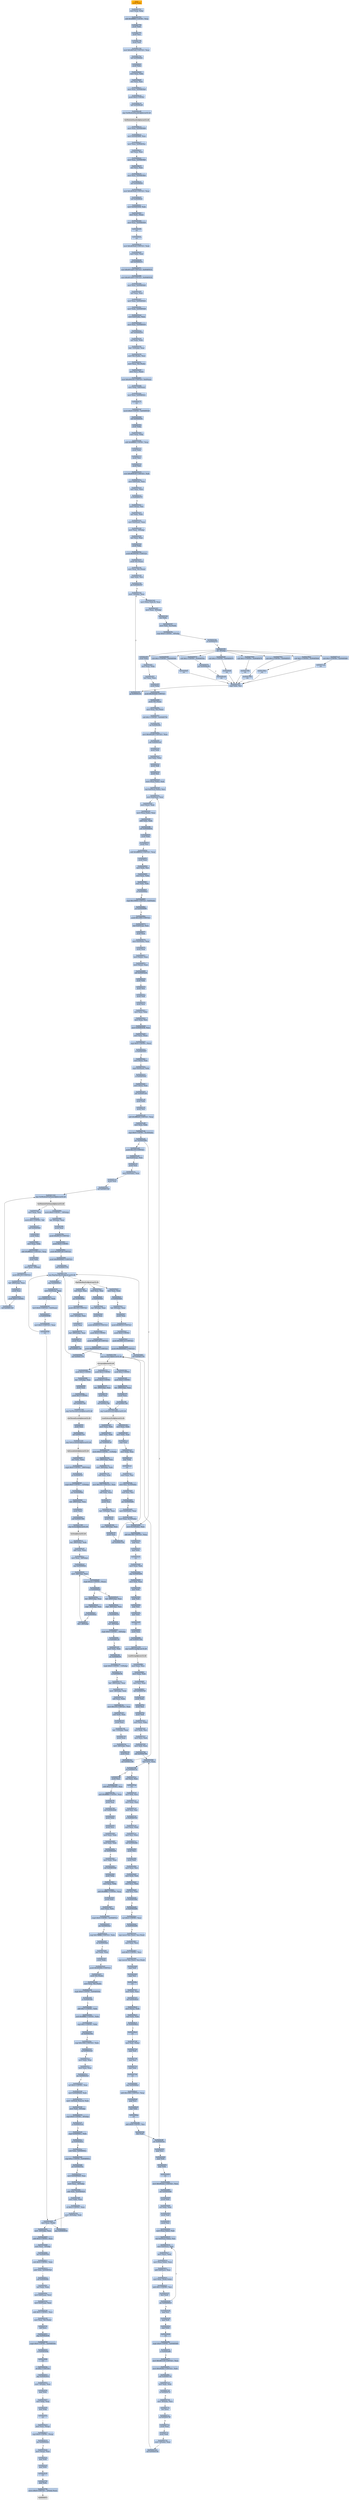 digraph G {
node[shape=rectangle,style=filled,fillcolor=lightsteelblue,color=lightsteelblue]
bgcolor="transparent"
a0x00482790pushl_ebp[label="start\npushl %ebp",color="lightgrey",fillcolor="orange"];
a0x00482791movl_esp_ebp[label="0x00482791\nmovl %esp, %ebp"];
a0x00482793addl_0xfffffff0UINT8_esp[label="0x00482793\naddl $0xfffffff0<UINT8>, %esp"];
a0x00482796pushl_ebx[label="0x00482796\npushl %ebx"];
a0x00482797pushl_esi[label="0x00482797\npushl %esi"];
a0x00482798pushl_edi[label="0x00482798\npushl %edi"];
a0x00482799movl_0x4823e8UINT32_eax[label="0x00482799\nmovl $0x4823e8<UINT32>, %eax"];
a0x0048279ecall_0x00406b0c[label="0x0048279e\ncall 0x00406b0c"];
a0x00406b0cpushl_ebx[label="0x00406b0c\npushl %ebx"];
a0x00406b0dmovl_eax_ebx[label="0x00406b0d\nmovl %eax, %ebx"];
a0x00406b0fxorl_eax_eax[label="0x00406b0f\nxorl %eax, %eax"];
a0x00406b11movl_eax_0x004830a0[label="0x00406b11\nmovl %eax, 0x004830a0"];
a0x00406b16pushl_0x0UINT8[label="0x00406b16\npushl $0x0<UINT8>"];
a0x00406b18call_0x00406a48[label="0x00406b18\ncall 0x00406a48"];
a0x00406a48jmp_GetModuleHandleA_kernel32_dll[label="0x00406a48\njmp GetModuleHandleA@kernel32.dll"];
GetModuleHandleA_kernel32_dll[label="GetModuleHandleA@kernel32.dll",color="lightgrey",fillcolor="lightgrey"];
a0x00406b1dmovl_eax_0x00485668[label="0x00406b1d\nmovl %eax, 0x00485668"];
a0x00406b22movl_0x00485668_eax[label="0x00406b22\nmovl 0x00485668, %eax"];
a0x00406b27movl_eax_0x004830ac[label="0x00406b27\nmovl %eax, 0x004830ac"];
a0x00406b2cxorl_eax_eax[label="0x00406b2c\nxorl %eax, %eax"];
a0x00406b2emovl_eax_0x004830b0[label="0x00406b2e\nmovl %eax, 0x004830b0"];
a0x00406b33xorl_eax_eax[label="0x00406b33\nxorl %eax, %eax"];
a0x00406b35movl_eax_0x004830b4[label="0x00406b35\nmovl %eax, 0x004830b4"];
a0x00406b3acall_0x00406b00[label="0x00406b3a\ncall 0x00406b00"];
a0x00406b00movl_0x4830a8UINT32_eax[label="0x00406b00\nmovl $0x4830a8<UINT32>, %eax"];
a0x00406b05call_0x004062fc[label="0x00406b05\ncall 0x004062fc"];
a0x004062fcmovl_0x00483038_edx[label="0x004062fc\nmovl 0x00483038, %edx"];
a0x00406302movl_edx_eax_[label="0x00406302\nmovl %edx, (%eax)"];
a0x00406304movl_eax_0x00483038[label="0x00406304\nmovl %eax, 0x00483038"];
a0x00406309ret[label="0x00406309\nret"];
a0x00406b0aret[label="0x00406b0a\nret"];
a0x00406b3fmovl_0x4830a8UINT32_edx[label="0x00406b3f\nmovl $0x4830a8<UINT32>, %edx"];
a0x00406b44movl_ebx_eax[label="0x00406b44\nmovl %ebx, %eax"];
a0x00406b46call_0x0040437c[label="0x00406b46\ncall 0x0040437c"];
a0x0040437cmovl_0x4012a8UINT32_0x00485014[label="0x0040437c\nmovl $0x4012a8<UINT32>, 0x00485014"];
a0x00404386movl_0x4012b0UINT32_0x00485018[label="0x00404386\nmovl $0x4012b0<UINT32>, 0x00485018"];
a0x00404390movl_eax_0x00485640[label="0x00404390\nmovl %eax, 0x00485640"];
a0x00404395xorl_eax_eax[label="0x00404395\nxorl %eax, %eax"];
a0x00404397movl_eax_0x00485644[label="0x00404397\nmovl %eax, 0x00485644"];
a0x0040439cmovl_edx_0x00485648[label="0x0040439c\nmovl %edx, 0x00485648"];
a0x004043a2movl_0x4edx__eax[label="0x004043a2\nmovl 0x4(%edx), %eax"];
a0x004043a5movl_eax_0x00485030[label="0x004043a5\nmovl %eax, 0x00485030"];
a0x004043aacall_0x00404254[label="0x004043aa\ncall 0x00404254"];
a0x00404254xorl_edx_edx[label="0x00404254\nxorl %edx, %edx"];
a0x00404256leal__12ebp__eax[label="0x00404256\nleal -12(%ebp), %eax"];
a0x00404259movl_fs_edx__ecx[label="0x00404259\nmovl %fs:(%edx), %ecx"];
a0x0040425cmovl_eax_fs_edx_[label="0x0040425c\nmovl %eax, %fs:(%edx)"];
a0x0040425fmovl_ecx_eax_[label="0x0040425f\nmovl %ecx, (%eax)"];
a0x00404261movl_0x4041b4UINT32_0x4eax_[label="0x00404261\nmovl $0x4041b4<UINT32>, 0x4(%eax)"];
a0x00404268movl_ebp_0x8eax_[label="0x00404268\nmovl %ebp, 0x8(%eax)"];
a0x0040426bmovl_eax_0x0048563c[label="0x0040426b\nmovl %eax, 0x0048563c"];
a0x00404270ret[label="0x00404270\nret"];
a0x004043afmovb_0x0UINT8_0x00485038[label="0x004043af\nmovb $0x0<UINT8>, 0x00485038"];
a0x004043b6call_0x0040430c[label="0x004043b6\ncall 0x0040430c"];
a0x0040430cpushl_ebp[label="0x0040430c\npushl %ebp"];
a0x0040430dmovl_esp_ebp[label="0x0040430d\nmovl %esp, %ebp"];
a0x0040430faddl_0xfffffff8UINT8_esp[label="0x0040430f\naddl $0xfffffff8<UINT8>, %esp"];
a0x00404312pushl_ebx[label="0x00404312\npushl %ebx"];
a0x00404313pushl_esi[label="0x00404313\npushl %esi"];
a0x00404314pushl_edi[label="0x00404314\npushl %edi"];
a0x00404315movl_0x485638UINT32_edi[label="0x00404315\nmovl $0x485638<UINT32>, %edi"];
a0x0040431amovl_0x8edi__eax[label="0x0040431a\nmovl 0x8(%edi), %eax"];
a0x0040431dtestl_eax_eax[label="0x0040431d\ntestl %eax, %eax"];
a0x0040431fje_0x00404375[label="0x0040431f\nje 0x00404375"];
a0x00404321movl_eax__esi[label="0x00404321\nmovl (%eax), %esi"];
a0x00404323xorl_ebx_ebx[label="0x00404323\nxorl %ebx, %ebx"];
a0x00404325movl_0x4eax__eax[label="0x00404325\nmovl 0x4(%eax), %eax"];
a0x00404328movl_eax__4ebp_[label="0x00404328\nmovl %eax, -4(%ebp)"];
a0x0040432bxorl_eax_eax[label="0x0040432b\nxorl %eax, %eax"];
a0x0040432dpushl_ebp[label="0x0040432d\npushl %ebp"];
a0x0040432epushl_0x404361UINT32[label="0x0040432e\npushl $0x404361<UINT32>"];
a0x00404333pushl_fs_eax_[label="0x00404333\npushl %fs:(%eax)"];
a0x00404336movl_esp_fs_eax_[label="0x00404336\nmovl %esp, %fs:(%eax)"];
a0x00404339cmpl_ebx_esi[label="0x00404339\ncmpl %ebx, %esi"];
a0x0040433bjle_0x00404357[label="0x0040433b\njle 0x00404357"];
a0x0040433dmovl__4ebp__eax[label="0x0040433d\nmovl -4(%ebp), %eax"];
a0x00404340movl_eaxebx8__eax[label="0x00404340\nmovl (%eax,%ebx,8), %eax"];
a0x00404343movl_eax__8ebp_[label="0x00404343\nmovl %eax, -8(%ebp)"];
a0x00404346incl_ebx[label="0x00404346\nincl %ebx"];
a0x00404347movl_ebx_0xcedi_[label="0x00404347\nmovl %ebx, 0xc(%edi)"];
a0x0040434acmpl_0x0UINT8__8ebp_[label="0x0040434a\ncmpl $0x0<UINT8>, -8(%ebp)"];
a0x0040434eje_0x00404353[label="0x0040434e\nje 0x00404353"];
a0x00404350call__8ebp_[label="0x00404350\ncall -8(%ebp)"];
a0x00406b80subl_0x1UINT8_0x0048566c[label="0x00406b80\nsubl $0x1<UINT8>, 0x0048566c"];
a0x00406b87ret[label="0x00406b87\nret"];
a0x00404353cmpl_ebx_esi[label="0x00404353\ncmpl %ebx, %esi"];
a0x00404355jg_0x0040433d[label="0x00404355\njg 0x0040433d"];
a0x00406974subl_0x1UINT8_0x004855bc[label="0x00406974\nsubl $0x1<UINT8>, 0x004855bc"];
a0x0040697bjae_0x00406a46[label="0x0040697b\njae 0x00406a46"];
a0x00406a46ret[label="0x00406a46\nret"];
a0x00406bf8subl_0x1UINT8_0x00485674[label="0x00406bf8\nsubl $0x1<UINT8>, 0x00485674"];
a0x00406bffret[label="0x00406bff\nret"];
a0x00407904subl_0x1UINT8_0x00485678[label="0x00407904\nsubl $0x1<UINT8>, 0x00485678"];
a0x0040790bret[label="0x0040790b\nret"];
a0x0040793csubl_0x1UINT8_0x0048567c[label="0x0040793c\nsubl $0x1<UINT8>, 0x0048567c"];
a0x00407943ret[label="0x00407943\nret"];
a0x004196dcsubl_0x1UINT8_0x00485848[label="0x004196dc\nsubl $0x1<UINT8>, 0x00485848"];
a0x004196e3ret[label="0x004196e3\nret"];
a0x00407cc4subl_0x1UINT8_0x00485680[label="0x00407cc4\nsubl $0x1<UINT8>, 0x00485680"];
a0x00407ccbret[label="0x00407ccb\nret"];
a0x0040ef40pushl_ebp[label="0x0040ef40\npushl %ebp"];
a0x0040ef41movl_esp_ebp[label="0x0040ef41\nmovl %esp, %ebp"];
a0x0040ef43xorl_eax_eax[label="0x0040ef43\nxorl %eax, %eax"];
a0x0040ef45pushl_ebp[label="0x0040ef45\npushl %ebp"];
a0x0040ef46pushl_0x40efa8UINT32[label="0x0040ef46\npushl $0x40efa8<UINT32>"];
a0x0040ef4bpushl_fs_eax_[label="0x0040ef4b\npushl %fs:(%eax)"];
a0x0040ef4emovl_esp_fs_eax_[label="0x0040ef4e\nmovl %esp, %fs:(%eax)"];
a0x0040ef51subl_0x1UINT8_0x00485794[label="0x0040ef51\nsubl $0x1<UINT8>, 0x00485794"];
a0x0040ef58jae_0x0040ef9a[label="0x0040ef58\njae 0x0040ef9a"];
a0x0040ef5amovl_0x40eaf0UINT32_eax[label="0x0040ef5a\nmovl $0x40eaf0<UINT32>, %eax"];
a0x0040ef5fcall_0x004043e0[label="0x0040ef5f\ncall 0x004043e0"];
a0x004043e0pushl_ebx[label="0x004043e0\npushl %ebx"];
a0x004043e1xorl_ebx_ebx[label="0x004043e1\nxorl %ebx, %ebx"];
a0x004043e3pushl_edi[label="0x004043e3\npushl %edi"];
a0x004043e4pushl_esi[label="0x004043e4\npushl %esi"];
a0x004043e5movl_eaxebx__edi[label="0x004043e5\nmovl (%eax,%ebx), %edi"];
a0x004043e8leal_0x4eaxebx__esi[label="0x004043e8\nleal 0x4(%eax,%ebx), %esi"];
a0x004043ecmovl_0x4esi__eax[label="0x004043ec\nmovl 0x4(%esi), %eax"];
a0x004043efmovl_esi__edx[label="0x004043ef\nmovl (%esi), %edx"];
a0x004043f1movl_eaxebx__eax[label="0x004043f1\nmovl (%eax,%ebx), %eax"];
a0x004043f4addl_ebx_edx[label="0x004043f4\naddl %ebx, %edx"];
a0x004043f6call_0x00406854[label="0x004043f6\ncall 0x00406854"];
a0x00406854pushl_ebx[label="0x00406854\npushl %ebx"];
a0x00406855pushl_esi[label="0x00406855\npushl %esi"];
a0x00406856addl_0xfffff004UINT32_esp[label="0x00406856\naddl $0xfffff004<UINT32>, %esp"];
a0x0040685cpushl_eax[label="0x0040685c\npushl %eax"];
a0x0040685dmovl_edx_esi[label="0x0040685d\nmovl %edx, %esi"];
a0x0040685fmovl_eax_ebx[label="0x0040685f\nmovl %eax, %ebx"];
a0x00406861testl_ebx_ebx[label="0x00406861\ntestl %ebx, %ebx"];
a0x00406863je_0x004068a2[label="0x00406863\nje 0x004068a2"];
a0x00406865cmpl_0x10000UINT32_0x4ebx_[label="0x00406865\ncmpl $0x10000<UINT32>, 0x4(%ebx)"];
a0x0040686cjnl_0x00406898[label="0x0040686c\njnl 0x00406898"];
a0x0040686epushl_0x1000UINT32[label="0x0040686e\npushl $0x1000<UINT32>"];
a0x00406873leal_0x4esp__eax[label="0x00406873\nleal 0x4(%esp), %eax"];
a0x00406877pushl_eax[label="0x00406877\npushl %eax"];
a0x00406878movl_0x4ebx__eax[label="0x00406878\nmovl 0x4(%ebx), %eax"];
a0x0040687bpushl_eax[label="0x0040687b\npushl %eax"];
a0x0040687cmovl_ebx__eax[label="0x0040687c\nmovl (%ebx), %eax"];
a0x0040687emovl_eax__eax[label="0x0040687e\nmovl (%eax), %eax"];
a0x00406880call_0x00405d18[label="0x00406880\ncall 0x00405d18"];
a0x00405d18pushl_ebx[label="0x00405d18\npushl %ebx"];
a0x00405d19pushl_esi[label="0x00405d19\npushl %esi"];
a0x00405d1apushl_edi[label="0x00405d1a\npushl %edi"];
a0x00405d1bpushl_ecx[label="0x00405d1b\npushl %ecx"];
a0x00405d1cmovl_eax_ebx[label="0x00405d1c\nmovl %eax, %ebx"];
a0x00405d1emovl_esp_esi[label="0x00405d1e\nmovl %esp, %esi"];
a0x00405d20movl_0x00483038_eax[label="0x00405d20\nmovl 0x00483038, %eax"];
a0x00405d25movl_eax_esi_[label="0x00405d25\nmovl %eax, (%esi)"];
a0x00405d27cmpl_0x0UINT8_esi_[label="0x00405d27\ncmpl $0x0<UINT8>, (%esi)"];
a0x00405d2aje_0x00405d57[label="0x00405d2a\nje 0x00405d57"];
a0x00405d2cmovl_esi__eax[label="0x00405d2c\nmovl (%esi), %eax"];
a0x00405d2ecmpl_0x4eax__ebx[label="0x00405d2e\ncmpl 0x4(%eax), %ebx"];
a0x00405d31je_0x00405d41[label="0x00405d31\nje 0x00405d41"];
a0x00405d41movl_esi__eax[label="0x00405d41\nmovl (%esi), %eax"];
a0x00405d43call_0x00405cd0[label="0x00405d43\ncall 0x00405cd0"];
a0x00405cd0pushl_ebx[label="0x00405cd0\npushl %ebx"];
a0x00405cd1pushl_esi[label="0x00405cd1\npushl %esi"];
a0x00405cd2addl_0xfffffef8UINT32_esp[label="0x00405cd2\naddl $0xfffffef8<UINT32>, %esp"];
a0x00405cd8movl_eax_ebx[label="0x00405cd8\nmovl %eax, %ebx"];
a0x00405cdacmpl_0x0UINT8_0x10ebx_[label="0x00405cda\ncmpl $0x0<UINT8>, 0x10(%ebx)"];
a0x00405cdejne_0x00405d0b[label="0x00405cde\njne 0x00405d0b"];
a0x00405ce0pushl_0x105UINT32[label="0x00405ce0\npushl $0x105<UINT32>"];
a0x00405ce5leal_0x4esp__eax[label="0x00405ce5\nleal 0x4(%esp), %eax"];
a0x00405ce9pushl_eax[label="0x00405ce9\npushl %eax"];
a0x00405ceamovl_0x4ebx__eax[label="0x00405cea\nmovl 0x4(%ebx), %eax"];
a0x00405cedpushl_eax[label="0x00405ced\npushl %eax"];
a0x00405ceecall_0x00401320[label="0x00405cee\ncall 0x00401320"];
a0x00401320jmp_GetModuleFileNameA_kernel32_dll[label="0x00401320\njmp GetModuleFileNameA@kernel32.dll"];
GetModuleFileNameA_kernel32_dll[label="GetModuleFileNameA@kernel32.dll",color="lightgrey",fillcolor="lightgrey"];
a0x00405cf3movl_esp_eax[label="0x00405cf3\nmovl %esp, %eax"];
a0x00405cf5movb_0x1UINT8_dl[label="0x00405cf5\nmovb $0x1<UINT8>, %dl"];
a0x00405cf7call_0x00405f64[label="0x00405cf7\ncall 0x00405f64"];
a0x00405f64pushl_ebp[label="0x00405f64\npushl %ebp"];
a0x00405f65movl_esp_ebp[label="0x00405f65\nmovl %esp, %ebp"];
a0x00405f67addl_0xfffffedcUINT32_esp[label="0x00405f67\naddl $0xfffffedc<UINT32>, %esp"];
a0x00405f6dpushl_ebx[label="0x00405f6d\npushl %ebx"];
a0x00405f6emovl_eax__4ebp_[label="0x00405f6e\nmovl %eax, -4(%ebp)"];
a0x00405f71pushl_0x105UINT32[label="0x00405f71\npushl $0x105<UINT32>"];
a0x00405f76leal__289ebp__eax[label="0x00405f76\nleal -289(%ebp), %eax"];
a0x00405f7cpushl_eax[label="0x00405f7c\npushl %eax"];
a0x00405f7dpushl_0x0UINT8[label="0x00405f7d\npushl $0x0<UINT8>"];
a0x00405f7fcall_0x00401320[label="0x00405f7f\ncall 0x00401320"];
a0x00405f84movb_0x0UINT8__18ebp_[label="0x00405f84\nmovb $0x0<UINT8>, -18(%ebp)"];
a0x00405f88leal__8ebp__eax[label="0x00405f88\nleal -8(%ebp), %eax"];
a0x00405f8bpushl_eax[label="0x00405f8b\npushl %eax"];
a0x00405f8cpushl_0xf0019UINT32[label="0x00405f8c\npushl $0xf0019<UINT32>"];
a0x00405f91pushl_0x0UINT8[label="0x00405f91\npushl $0x0<UINT8>"];
a0x00405f93pushl_0x4061a8UINT32[label="0x00405f93\npushl $0x4061a8<UINT32>"];
a0x00405f98pushl_0x80000001UINT32[label="0x00405f98\npushl $0x80000001<UINT32>"];
a0x00405f9dcall_0x00401378[label="0x00405f9d\ncall 0x00401378"];
a0x00401378jmp_RegOpenKeyExA_advapi32_dll[label="0x00401378\njmp RegOpenKeyExA@advapi32.dll"];
a0x0040efa8jmp_0x00404018[label="0x0040efa8\njmp 0x00404018"];
a0x00404018movl_0x4esp__eax[label="0x00404018\nmovl 0x4(%esp), %eax"];
a0x0040401cmovl_0x8esp__edx[label="0x0040401c\nmovl 0x8(%esp), %edx"];
a0x00404020testl_0x6UINT32_0x4eax_[label="0x00404020\ntestl $0x6<UINT32>, 0x4(%eax)"];
a0x00404027je_0x00404048[label="0x00404027\nje 0x00404048"];
a0x00404048movl_0x1UINT32_eax[label="0x00404048\nmovl $0x1<UINT32>, %eax"];
a0x0040404dret[label="0x0040404d\nret"];
RegOpenKeyExA_advapi32_dll[label="RegOpenKeyExA@advapi32.dll",color="lightgrey",fillcolor="lightgrey"];
a0x00405fa2testl_eax_eax[label="0x00405fa2\ntestl %eax, %eax"];
a0x00405fa4je_0x00405fe6[label="0x00405fa4\nje 0x00405fe6"];
a0x00405fa6leal__8ebp__eax[label="0x00405fa6\nleal -8(%ebp), %eax"];
a0x00405fa9pushl_eax[label="0x00405fa9\npushl %eax"];
a0x00405faapushl_0xf0019UINT32[label="0x00405faa\npushl $0xf0019<UINT32>"];
a0x00405fafpushl_0x0UINT8[label="0x00405faf\npushl $0x0<UINT8>"];
a0x00405fb1pushl_0x4061a8UINT32[label="0x00405fb1\npushl $0x4061a8<UINT32>"];
a0x00405fb6pushl_0x80000002UINT32[label="0x00405fb6\npushl $0x80000002<UINT32>"];
a0x00405fbbcall_0x00401378[label="0x00405fbb\ncall 0x00401378"];
a0x00405fc0testl_eax_eax[label="0x00405fc0\ntestl %eax, %eax"];
a0x00405fc2je_0x00405fe6[label="0x00405fc2\nje 0x00405fe6"];
a0x00405fc4leal__8ebp__eax[label="0x00405fc4\nleal -8(%ebp), %eax"];
a0x00405fc7pushl_eax[label="0x00405fc7\npushl %eax"];
a0x00405fc8pushl_0xf0019UINT32[label="0x00405fc8\npushl $0xf0019<UINT32>"];
a0x00405fcdpushl_0x0UINT8[label="0x00405fcd\npushl $0x0<UINT8>"];
a0x00405fcfpushl_0x4061c4UINT32[label="0x00405fcf\npushl $0x4061c4<UINT32>"];
a0x00405fd4pushl_0x80000001UINT32[label="0x00405fd4\npushl $0x80000001<UINT32>"];
a0x00405fd9call_0x00401378[label="0x00405fd9\ncall 0x00401378"];
a0x00405fdetestl_eax_eax[label="0x00405fde\ntestl %eax, %eax"];
a0x00405fe0jne_0x0040606f[label="0x00405fe0\njne 0x0040606f"];
a0x0040606fpushl_0x105UINT32[label="0x0040606f\npushl $0x105<UINT32>"];
a0x00406074movl__4ebp__eax[label="0x00406074\nmovl -4(%ebp), %eax"];
a0x00406077pushl_eax[label="0x00406077\npushl %eax"];
a0x00406078leal__289ebp__eax[label="0x00406078\nleal -289(%ebp), %eax"];
a0x0040607epushl_eax[label="0x0040607e\npushl %eax"];
a0x0040607fcall_0x00401358[label="0x0040607f\ncall 0x00401358"];
a0x00401358jmp_lstrcpynA_kernel32_dll[label="0x00401358\njmp lstrcpynA@kernel32.dll"];
lstrcpyn_kernel32_dll[label="lstrcpyn@kernel32.dll",color="lightgrey",fillcolor="lightgrey"];
a0x00406084pushl_0x5UINT8[label="0x00406084\npushl $0x5<UINT8>"];
a0x00406086leal__13ebp__eax[label="0x00406086\nleal -13(%ebp), %eax"];
a0x00406089pushl_eax[label="0x00406089\npushl %eax"];
a0x0040608apushl_0x3UINT8[label="0x0040608a\npushl $0x3<UINT8>"];
a0x0040608ccall_0x00401340[label="0x0040608c\ncall 0x00401340"];
a0x00401340jmp_GetThreadLocale_kernel32_dll[label="0x00401340\njmp GetThreadLocale@kernel32.dll"];
GetThreadLocale_kernel32_dll[label="GetThreadLocale@kernel32.dll",color="lightgrey",fillcolor="lightgrey"];
a0x00406091pushl_eax[label="0x00406091\npushl %eax"];
a0x00406092call_0x00401318[label="0x00406092\ncall 0x00401318"];
a0x00401318jmp_GetLocaleInfoA_kernel32_dll[label="0x00401318\njmp GetLocaleInfoA@kernel32.dll"];
GetLocaleInfoA_kernel32_dll[label="GetLocaleInfoA@kernel32.dll",color="lightgrey",fillcolor="lightgrey"];
a0x00406097xorl_ebx_ebx[label="0x00406097\nxorl %ebx, %ebx"];
a0x00406099cmpb_0x0UINT8__289ebp_[label="0x00406099\ncmpb $0x0<UINT8>, -289(%ebp)"];
a0x004060a0je_0x0040619f[label="0x004060a0\nje 0x0040619f"];
a0x004060a6cmpb_0x0UINT8__13ebp_[label="0x004060a6\ncmpb $0x0<UINT8>, -13(%ebp)"];
a0x004060aajne_0x004060b6[label="0x004060aa\njne 0x004060b6"];
a0x004060b6leal__289ebp__eax[label="0x004060b6\nleal -289(%ebp), %eax"];
a0x004060bcpushl_eax[label="0x004060bc\npushl %eax"];
a0x004060bdcall_0x00401360[label="0x004060bd\ncall 0x00401360"];
a0x00401360jmp_lstrlenA_kernel32_dll[label="0x00401360\njmp lstrlenA@kernel32.dll"];
lstrlen_kernel32_dll[label="lstrlen@kernel32.dll",color="lightgrey",fillcolor="lightgrey"];
a0x004060c2leal__289ebp__edx[label="0x004060c2\nleal -289(%ebp), %edx"];
a0x004060c8addl_edx_eax[label="0x004060c8\naddl %edx, %eax"];
a0x004060camovl_eax__28ebp_[label="0x004060ca\nmovl %eax, -28(%ebp)"];
a0x004060cdjmp_0x004060d2[label="0x004060cd\njmp 0x004060d2"];
a0x004060d2movl__28ebp__eax[label="0x004060d2\nmovl -28(%ebp), %eax"];
a0x004060d5cmpb_0x2eUINT8_eax_[label="0x004060d5\ncmpb $0x2e<UINT8>, (%eax)"];
a0x004060d8je_0x004060e5[label="0x004060d8\nje 0x004060e5"];
a0x004060daleal__289ebp__eax[label="0x004060da\nleal -289(%ebp), %eax"];
a0x004060e0cmpl__28ebp__eax[label="0x004060e0\ncmpl -28(%ebp), %eax"];
a0x004060e3jne_0x004060cf[label="0x004060e3\njne 0x004060cf"];
a0x004060cfdecl__28ebp_[label="0x004060cf\ndecl -28(%ebp)"];
a0x004060e5leal__289ebp__eax[label="0x004060e5\nleal -289(%ebp), %eax"];
a0x004060ebcmpl__28ebp__eax[label="0x004060eb\ncmpl -28(%ebp), %eax"];
a0x004060eeje_0x0040619f[label="0x004060ee\nje 0x0040619f"];
a0x004060f4incl__28ebp_[label="0x004060f4\nincl -28(%ebp)"];
a0x004060f7cmpb_0x0UINT8__18ebp_[label="0x004060f7\ncmpb $0x0<UINT8>, -18(%ebp)"];
a0x004060fbje_0x00406129[label="0x004060fb\nje 0x00406129"];
a0x00406129testl_ebx_ebx[label="0x00406129\ntestl %ebx, %ebx"];
a0x0040612bjne_0x0040619f[label="0x0040612b\njne 0x0040619f"];
a0x0040612dcmpb_0x0UINT8__13ebp_[label="0x0040612d\ncmpb $0x0<UINT8>, -13(%ebp)"];
a0x00406131je_0x0040619f[label="0x00406131\nje 0x0040619f"];
a0x00406133leal__289ebp__eax[label="0x00406133\nleal -289(%ebp), %eax"];
a0x00406139movl__28ebp__edx[label="0x00406139\nmovl -28(%ebp), %edx"];
a0x0040613csubl_eax_edx[label="0x0040613c\nsubl %eax, %edx"];
a0x0040613emovl_0x105UINT32_eax[label="0x0040613e\nmovl $0x105<UINT32>, %eax"];
a0x00406143subl_edx_eax[label="0x00406143\nsubl %edx, %eax"];
a0x00406145pushl_eax[label="0x00406145\npushl %eax"];
a0x00406146leal__13ebp__eax[label="0x00406146\nleal -13(%ebp), %eax"];
a0x00406149pushl_eax[label="0x00406149\npushl %eax"];
a0x0040614amovl__28ebp__eax[label="0x0040614a\nmovl -28(%ebp), %eax"];
a0x0040614dpushl_eax[label="0x0040614d\npushl %eax"];
a0x0040614ecall_0x00401358[label="0x0040614e\ncall 0x00401358"];
a0x00406153pushl_0x2UINT8[label="0x00406153\npushl $0x2<UINT8>"];
a0x00406155pushl_0x0UINT8[label="0x00406155\npushl $0x0<UINT8>"];
a0x00406157leal__289ebp__eax[label="0x00406157\nleal -289(%ebp), %eax"];
a0x0040615dpushl_eax[label="0x0040615d\npushl %eax"];
a0x0040615ecall_0x00401348[label="0x0040615e\ncall 0x00401348"];
a0x00401348jmp_LoadLibraryExA_kernel32_dll[label="0x00401348\njmp LoadLibraryExA@kernel32.dll"];
LoadLibraryExA_kernel32_dll[label="LoadLibraryExA@kernel32.dll",color="lightgrey",fillcolor="lightgrey"];
a0x00406163movl_eax_ebx[label="0x00406163\nmovl %eax, %ebx"];
a0x00406165testl_ebx_ebx[label="0x00406165\ntestl %ebx, %ebx"];
a0x00406167jne_0x0040619f[label="0x00406167\njne 0x0040619f"];
a0x00406169movb_0x0UINT8__11ebp_[label="0x00406169\nmovb $0x0<UINT8>, -11(%ebp)"];
a0x0040616dleal__289ebp__eax[label="0x0040616d\nleal -289(%ebp), %eax"];
a0x00406173movl__28ebp__edx[label="0x00406173\nmovl -28(%ebp), %edx"];
a0x00406176subl_eax_edx[label="0x00406176\nsubl %eax, %edx"];
a0x00406178movl_0x105UINT32_eax[label="0x00406178\nmovl $0x105<UINT32>, %eax"];
a0x0040617dsubl_edx_eax[label="0x0040617d\nsubl %edx, %eax"];
a0x0040617fpushl_eax[label="0x0040617f\npushl %eax"];
a0x00406180leal__13ebp__eax[label="0x00406180\nleal -13(%ebp), %eax"];
a0x00406183pushl_eax[label="0x00406183\npushl %eax"];
a0x00406184movl__28ebp__eax[label="0x00406184\nmovl -28(%ebp), %eax"];
a0x00406187pushl_eax[label="0x00406187\npushl %eax"];
a0x00406188call_0x00401358[label="0x00406188\ncall 0x00401358"];
a0x0040618dpushl_0x2UINT8[label="0x0040618d\npushl $0x2<UINT8>"];
a0x0040618fpushl_0x0UINT8[label="0x0040618f\npushl $0x0<UINT8>"];
a0x00406191leal__289ebp__eax[label="0x00406191\nleal -289(%ebp), %eax"];
a0x00406197pushl_eax[label="0x00406197\npushl %eax"];
a0x00406198call_0x00401348[label="0x00406198\ncall 0x00401348"];
a0x0040619dmovl_eax_ebx[label="0x0040619d\nmovl %eax, %ebx"];
a0x0040619fmovl_ebx_eax[label="0x0040619f\nmovl %ebx, %eax"];
a0x004061a1popl_ebx[label="0x004061a1\npopl %ebx"];
a0x004061a2movl_ebp_esp[label="0x004061a2\nmovl %ebp, %esp"];
a0x004061a4popl_ebp[label="0x004061a4\npopl %ebp"];
a0x004061a5ret[label="0x004061a5\nret"];
a0x00405cfcmovl_eax_esi[label="0x00405cfc\nmovl %eax, %esi"];
a0x00405cfemovl_esi_0x10ebx_[label="0x00405cfe\nmovl %esi, 0x10(%ebx)"];
a0x00405d01testl_esi_esi[label="0x00405d01\ntestl %esi, %esi"];
a0x00405d03jne_0x00405d0b[label="0x00405d03\njne 0x00405d0b"];
a0x00405d05movl_0x4ebx__eax[label="0x00405d05\nmovl 0x4(%ebx), %eax"];
a0x00405d08movl_eax_0x10ebx_[label="0x00405d08\nmovl %eax, 0x10(%ebx)"];
a0x00405d0bmovl_0x10ebx__eax[label="0x00405d0b\nmovl 0x10(%ebx), %eax"];
a0x00405d0eaddl_0x108UINT32_esp[label="0x00405d0e\naddl $0x108<UINT32>, %esp"];
a0x00405d14popl_esi[label="0x00405d14\npopl %esi"];
a0x00405d15popl_ebx[label="0x00405d15\npopl %ebx"];
a0x00405d16ret[label="0x00405d16\nret"];
a0x00405d48movl_eax_edi[label="0x00405d48\nmovl %eax, %edi"];
a0x00405d4ajmp_0x00405d59[label="0x00405d4a\njmp 0x00405d59"];
a0x00405d59movl_edi_eax[label="0x00405d59\nmovl %edi, %eax"];
a0x00405d5bpopl_edx[label="0x00405d5b\npopl %edx"];
a0x00405d5cpopl_edi[label="0x00405d5c\npopl %edi"];
a0x00405d5dpopl_esi[label="0x00405d5d\npopl %esi"];
a0x00405d5epopl_ebx[label="0x00405d5e\npopl %ebx"];
a0x00405d5fret[label="0x00405d5f\nret"];
a0x00406885pushl_eax[label="0x00406885\npushl %eax"];
a0x00406886call_0x00401350[label="0x00406886\ncall 0x00401350"];
a0x00401350jmp_LoadStringA_user32_dll[label="0x00401350\njmp LoadStringA@user32.dll"];
LoadStringA_user32_dll[label="LoadStringA@user32.dll",color="lightgrey",fillcolor="lightgrey"];
a0x0040688bmovl_eax_ecx[label="0x0040688b\nmovl %eax, %ecx"];
a0x0040688dmovl_esp_edx[label="0x0040688d\nmovl %esp, %edx"];
a0x0040688fmovl_esi_eax[label="0x0040688f\nmovl %esi, %eax"];
a0x00406891call_0x004047b0[label="0x00406891\ncall 0x004047b0"];
a0x004047b0pushl_ebx[label="0x004047b0\npushl %ebx"];
a0x004047b1pushl_esi[label="0x004047b1\npushl %esi"];
a0x004047b2pushl_edi[label="0x004047b2\npushl %edi"];
a0x004047b3movl_eax_ebx[label="0x004047b3\nmovl %eax, %ebx"];
a0x004047b5movl_edx_esi[label="0x004047b5\nmovl %edx, %esi"];
a0x004047b7movl_ecx_edi[label="0x004047b7\nmovl %ecx, %edi"];
a0x004047b9movl_edi_eax[label="0x004047b9\nmovl %edi, %eax"];
a0x004047bbcall_0x00404784[label="0x004047bb\ncall 0x00404784"];
a0x00404784testl_eax_eax[label="0x00404784\ntestl %eax, %eax"];
a0x00404786jle_0x004047ac[label="0x00404786\njle 0x004047ac"];
a0x004047acxorl_eax_eax[label="0x004047ac\nxorl %eax, %eax"];
a0x004047aeret[label="0x004047ae\nret"];
a0x004047c0movl_edi_ecx[label="0x004047c0\nmovl %edi, %ecx"];
a0x004047c2movl_eax_edi[label="0x004047c2\nmovl %eax, %edi"];
a0x004047c4testl_esi_esi[label="0x004047c4\ntestl %esi, %esi"];
a0x004047c6je_0x004047d1[label="0x004047c6\nje 0x004047d1"];
a0x004047c8movl_eax_edx[label="0x004047c8\nmovl %eax, %edx"];
a0x004047camovl_esi_eax[label="0x004047ca\nmovl %esi, %eax"];
a0x004047cccall_0x00402d9c[label="0x004047cc\ncall 0x00402d9c"];
a0x00402d9cpushl_esi[label="0x00402d9c\npushl %esi"];
a0x00402d9dpushl_edi[label="0x00402d9d\npushl %edi"];
a0x00402d9emovl_eax_esi[label="0x00402d9e\nmovl %eax, %esi"];
a0x00402da0movl_edx_edi[label="0x00402da0\nmovl %edx, %edi"];
a0x00402da2movl_ecx_eax[label="0x00402da2\nmovl %ecx, %eax"];
a0x00402da4cmpl_esi_edi[label="0x00402da4\ncmpl %esi, %edi"];
a0x00402da6ja_0x00402dbb[label="0x00402da6\nja 0x00402dbb"];
a0x00402da8je_0x00402dd9[label="0x00402da8\nje 0x00402dd9"];
a0x00402daasarl_0x2UINT8_ecx[label="0x00402daa\nsarl $0x2<UINT8>, %ecx"];
a0x00402dadjs_0x00402dd9[label="0x00402dad\njs 0x00402dd9"];
a0x00402dafrepz_movsl_ds_esi__es_edi_[label="0x00402daf\nrepz movsl %ds:(%esi), %es:(%edi)"];
a0x00402db1movl_eax_ecx[label="0x00402db1\nmovl %eax, %ecx"];
a0x00402db3andl_0x3UINT8_ecx[label="0x00402db3\nandl $0x3<UINT8>, %ecx"];
a0x00402db6repz_movsb_ds_esi__es_edi_[label="0x00402db6\nrepz movsb %ds:(%esi), %es:(%edi)"];
a0x00402db8popl_edi[label="0x00402db8\npopl %edi"];
a0x00402db9popl_esi[label="0x00402db9\npopl %esi"];
a0x00402dbaret[label="0x00402dba\nret"];
a0x004047d1movl_ebx_eax[label="0x004047d1\nmovl %ebx, %eax"];
a0x004047d3call_0x004046c0[label="0x004047d3\ncall 0x004046c0"];
a0x004046c0movl_eax__edx[label="0x004046c0\nmovl (%eax), %edx"];
a0x004046c2testl_edx_edx[label="0x004046c2\ntestl %edx, %edx"];
a0x004046c4je_0x004046e2[label="0x004046c4\nje 0x004046e2"];
a0x004046e2ret[label="0x004046e2\nret"];
a0x004047d8movl_edi_ebx_[label="0x004047d8\nmovl %edi, (%ebx)"];
a0x004047dapopl_edi[label="0x004047da\npopl %edi"];
a0x004047dbpopl_esi[label="0x004047db\npopl %esi"];
a0x004047dcpopl_ebx[label="0x004047dc\npopl %ebx"];
a0x004047ddret[label="0x004047dd\nret"];
a0x00406896jmp_0x004068a2[label="0x00406896\njmp 0x004068a2"];
a0x004068a2addl_0x1000UINT32_esp[label="0x004068a2\naddl $0x1000<UINT32>, %esp"];
a0x004068a8popl_esi[label="0x004068a8\npopl %esi"];
a0x004068a9popl_ebx[label="0x004068a9\npopl %ebx"];
a0x004068aaret[label="0x004068aa\nret"];
a0x004043fbaddl_0x8UINT8_esi[label="0x004043fb\naddl $0x8<UINT8>, %esi"];
a0x004043fedecl_edi[label="0x004043fe\ndecl %edi"];
a0x004043ffjne_0x004043ec[label="0x004043ff\njne 0x004043ec"];
a0x00404401popl_esi[label="0x00404401\npopl %esi"];
a0x00404402popl_edi[label="0x00404402\npopl %edi"];
a0x00404403popl_ebx[label="0x00404403\npopl %ebx"];
a0x00404404ret[label="0x00404404\nret"];
a0x0040ef64movl_0x40ebdcUINT32_eax[label="0x0040ef64\nmovl $0x40ebdc<UINT32>, %eax"];
a0x0040ef69call_0x00404408[label="0x0040ef69\ncall 0x00404408"];
a0x00404408pushl_ebx[label="0x00404408\npushl %ebx"];
a0x00404409xorl_ebx_ebx[label="0x00404409\nxorl %ebx, %ebx"];
a0x0040440bpushl_edi[label="0x0040440b\npushl %edi"];
a0x0040440cpushl_esi[label="0x0040440c\npushl %esi"];
a0x0040440dmovl_eaxebx__edi[label="0x0040440d\nmovl (%eax,%ebx), %edi"];
a0x00404410leal_0x4eaxebx__esi[label="0x00404410\nleal 0x4(%eax,%ebx), %esi"];
a0x00404414movl_0x4esi__eax[label="0x00404414\nmovl 0x4(%esi), %eax"];
a0x00404417movl_esi__edx[label="0x00404417\nmovl (%esi), %edx"];
a0x00404419movl_eaxebx__eax[label="0x00404419\nmovl (%eax,%ebx), %eax"];
a0x0040441caddl_0x8esi__eax[label="0x0040441c\naddl 0x8(%esi), %eax"];
a0x0040441fmovl_eax_edxebx_[label="0x0040441f\nmovl %eax, (%edx,%ebx)"];
a0x00404422addl_0xcUINT8_esi[label="0x00404422\naddl $0xc<UINT8>, %esi"];
a0x00404425decl_edi[label="0x00404425\ndecl %edi"];
a0x00404426jne_0x00404414[label="0x00404426\njne 0x00404414"];
a0x00404428popl_esi[label="0x00404428\npopl %esi"];
a0x00404429popl_edi[label="0x00404429\npopl %edi"];
a0x0040442apopl_ebx[label="0x0040442a\npopl %ebx"];
a0x0040442bret[label="0x0040442b\nret"];
a0x0040ef6ecmpb_0x0UINT8_0x00485665[label="0x0040ef6e\ncmpb $0x0<UINT8>, 0x00485665"];
a0x0040ef75je_0x0040ef86[label="0x0040ef75\nje 0x0040ef86"];
a0x0040ef77movl_0x483130UINT32_eax[label="0x0040ef77\nmovl $0x483130<UINT32>, %eax"];
a0x0040ef7cmovl_0x40efbcUINT32_edx[label="0x0040ef7c\nmovl $0x40efbc<UINT32>, %edx"];
a0x0040ef81call_0x00404714[label="0x0040ef81\ncall 0x00404714"];
a0x00404714testl_edx_edx[label="0x00404714\ntestl %edx, %edx"];
a0x00404716je_0x0040473c[label="0x00404716\nje 0x0040473c"];
a0x00404718movl__8edx__ecx[label="0x00404718\nmovl -8(%edx), %ecx"];
a0x0040471bincl_ecx[label="0x0040471b\nincl %ecx"];
a0x0040471cjg_0x00404738[label="0x0040471c\njg 0x00404738"];
a0x0040471epushl_eax[label="0x0040471e\npushl %eax"];
a0x0040471fpushl_edx[label="0x0040471f\npushl %edx"];
a0x00404720movl__4edx__eax[label="0x00404720\nmovl -4(%edx), %eax"];
a0x00404723call_0x00404784[label="0x00404723\ncall 0x00404784"];
a0x00404788pushl_eax[label="0x00404788\npushl %eax"];
a0x00404789addl_0xaUINT8_eax[label="0x00404789\naddl $0xa<UINT8>, %eax"];
a0x0040478candl_0xfffffffeUINT8_eax[label="0x0040478c\nandl $0xfffffffe<UINT8>, %eax"];
a0x0040478fpushl_eax[label="0x0040478f\npushl %eax"];
a0x00404790call_0x00402b04[label="0x00404790\ncall 0x00402b04"];
a0x00402b04pushl_ebx[label="0x00402b04\npushl %ebx"];
a0x00402b05pushl_ecx[label="0x00402b05\npushl %ecx"];
a0x00402b06movl_eax_ebx[label="0x00402b06\nmovl %eax, %ebx"];
a0x00402b08testl_ebx_ebx[label="0x00402b08\ntestl %ebx, %ebx"];
a0x00402b0ajle_0x00402b26[label="0x00402b0a\njle 0x00402b26"];
a0x00402b0cmovl_ebx_eax[label="0x00402b0c\nmovl %ebx, %eax"];
a0x00402b0ecall_0x00483040[label="0x00402b0e\ncall 0x00483040"];
a0x004024b0pushl_ebp[label="0x004024b0\npushl %ebp"];
a0x004024b1movl_esp_ebp[label="0x004024b1\nmovl %esp, %ebp"];
a0x004024b3addl_0xffffffecUINT8_esp[label="0x004024b3\naddl $0xffffffec<UINT8>, %esp"];
a0x004024b6pushl_ebx[label="0x004024b6\npushl %ebx"];
a0x004024b7movl_eax_ebx[label="0x004024b7\nmovl %eax, %ebx"];
a0x004024b9cmpb_0x0UINT8_0x004855c4[label="0x004024b9\ncmpb $0x0<UINT8>, 0x004855c4"];
a0x004024c0jne_0x004024cb[label="0x004024c0\njne 0x004024cb"];
a0x004024cbcmpl_0x7ffffff8UINT32_ebx[label="0x004024cb\ncmpl $0x7ffffff8<UINT32>, %ebx"];
a0x004024d1jle_0x004024dd[label="0x004024d1\njle 0x004024dd"];
a0x004024ddxorl_edx_edx[label="0x004024dd\nxorl %edx, %edx"];
a0x004024dfpushl_ebp[label="0x004024df\npushl %ebp"];
a0x004024e0pushl_0x40264cUINT32[label="0x004024e0\npushl $0x40264c<UINT32>"];
a0x004024e5pushl_fs_edx_[label="0x004024e5\npushl %fs:(%edx)"];
a0x004024e8movl_esp_fs_edx_[label="0x004024e8\nmovl %esp, %fs:(%edx)"];
a0x004024ebcmpb_0x0UINT8_0x0048504d[label="0x004024eb\ncmpb $0x0<UINT8>, 0x0048504d"];
a0x004024f2je_0x004024fe[label="0x004024f2\nje 0x004024fe"];
a0x004024feaddl_0x7UINT8_ebx[label="0x004024fe\naddl $0x7<UINT8>, %ebx"];
a0x00402501andl_0xfffffffcUINT8_ebx[label="0x00402501\nandl $0xfffffffc<UINT8>, %ebx"];
a0x00402504cmpl_0xcUINT8_ebx[label="0x00402504\ncmpl $0xc<UINT8>, %ebx"];
a0x00402507jnl_0x0040250e[label="0x00402507\njnl 0x0040250e"];
a0x0040250ecmpl_0x1000UINT32_ebx[label="0x0040250e\ncmpl $0x1000<UINT32>, %ebx"];
a0x00402514jg_0x004025c6[label="0x00402514\njg 0x004025c6"];
a0x0040251amovl_ebx_eax[label="0x0040251a\nmovl %ebx, %eax"];
a0x0040251ctestl_eax_eax[label="0x0040251c\ntestl %eax, %eax"];
a0x0040251ejns_0x00402523[label="0x0040251e\njns 0x00402523"];
a0x00402523sarl_0x2UINT8_eax[label="0x00402523\nsarl $0x2<UINT8>, %eax"];
a0x00402526movl_0x00485624_edx[label="0x00402526\nmovl 0x00485624, %edx"];
a0x0040252cmovl__12edxeax4__edx[label="0x0040252c\nmovl -12(%edx,%eax,4), %edx"];
a0x00402530movl_edx__8ebp_[label="0x00402530\nmovl %edx, -8(%ebp)"];
a0x00402533cmpl_0x0UINT8__8ebp_[label="0x00402533\ncmpl $0x0<UINT8>, -8(%ebp)"];
a0x00402537je_0x004025c6[label="0x00402537\nje 0x004025c6"];
a0x004025c6cmpl_0x0048561c_ebx[label="0x004025c6\ncmpl 0x0048561c, %ebx"];
a0x004025ccjg_0x00402621[label="0x004025cc\njg 0x00402621"];
a0x004025cesubl_ebx_0x0048561c[label="0x004025ce\nsubl %ebx, 0x0048561c"];
a0x004025d4cmpl_0xcUINT8_0x0048561c[label="0x004025d4\ncmpl $0xc<UINT8>, 0x0048561c"];
a0x004025dbjnl_0x004025ea[label="0x004025db\njnl 0x004025ea"];
a0x004025eamovl_0x00485620_eax[label="0x004025ea\nmovl 0x00485620, %eax"];
a0x004025efmovl_eax__20ebp_[label="0x004025ef\nmovl %eax, -20(%ebp)"];
a0x004025f2addl_ebx_0x00485620[label="0x004025f2\naddl %ebx, 0x00485620"];
a0x004025f8movl_ebx_eax[label="0x004025f8\nmovl %ebx, %eax"];
a0x004025faorl_0x2UINT8_eax[label="0x004025fa\norl $0x2<UINT8>, %eax"];
a0x004025fdmovl__20ebp__edx[label="0x004025fd\nmovl -20(%ebp), %edx"];
a0x00402600movl_eax_edx_[label="0x00402600\nmovl %eax, (%edx)"];
a0x0040264cjmp_0x00404018[label="0x0040264c\njmp 0x00404018"];
a0x00402602movl__20ebp__eax[label="0x00402602\nmovl -20(%ebp), %eax"];
a0x00402605addl_0x4UINT8_eax[label="0x00402605\naddl $0x4<UINT8>, %eax"];
a0x00402608movl_eax__4ebp_[label="0x00402608\nmovl %eax, -4(%ebp)"];
a0x0040260bincl_0x004855b4[label="0x0040260b\nincl 0x004855b4"];
a0x00402611subl_0x4UINT8_ebx[label="0x00402611\nsubl $0x4<UINT8>, %ebx"];
a0x00402614addl_ebx_0x004855b8[label="0x00402614\naddl %ebx, 0x004855b8"];
a0x0040261acall_0x004040fc[label="0x0040261a\ncall 0x004040fc"];
a0x004040fcxorl_edx_edx[label="0x004040fc\nxorl %edx, %edx"];
a0x004040femovl_0x8esp__ecx[label="0x004040fe\nmovl 0x8(%esp), %ecx"];
a0x00404102movl_0x4esp__eax[label="0x00404102\nmovl 0x4(%esp), %eax"];
a0x00404106addl_0x5UINT8_ecx[label="0x00404106\naddl $0x5<UINT8>, %ecx"];
a0x00404109movl_eax_fs_edx_[label="0x00404109\nmovl %eax, %fs:(%edx)"];
a0x0040410ccall_ecx[label="0x0040410c\ncall %ecx"];
a0x00402651jmp_0x00402638[label="0x00402651\njmp 0x00402638"];
a0x00402638cmpb_0x0UINT8_0x0048504d[label="0x00402638\ncmpb $0x0<UINT8>, 0x0048504d"];
a0x0040263fje_0x0040264b[label="0x0040263f\nje 0x0040264b"];
a0x0040264bret[label="0x0040264b\nret"];
a0x0040410eret_0xcUINT16[label="0x0040410e\nret $0xc<UINT16>"];
a0x0040261fjmp_0x00402653[label="0x0040261f\njmp 0x00402653"];
a0x00402653movl__4ebp__eax[label="0x00402653\nmovl -4(%ebp), %eax"];
a0x00402656popl_ebx[label="0x00402656\npopl %ebx"];
a0x00402657movl_ebp_esp[label="0x00402657\nmovl %ebp, %esp"];
a0x00402659popl_ebp[label="0x00402659\npopl %ebp"];
a0x0040265aret[label="0x0040265a\nret"];
a0x00402b14movl_eax_esp_[label="0x00402b14\nmovl %eax, (%esp)"];
a0x00402b17cmpl_0x0UINT8_esp_[label="0x00402b17\ncmpl $0x0<UINT8>, (%esp)"];
a0x00402b1bjne_0x00402b2b[label="0x00402b1b\njne 0x00402b2b"];
a0x00402b2bmovl_esp__eax[label="0x00402b2b\nmovl (%esp), %eax"];
a0x00402b2epopl_edx[label="0x00402b2e\npopl %edx"];
a0x00402b2fpopl_ebx[label="0x00402b2f\npopl %ebx"];
a0x00402b30ret[label="0x00402b30\nret"];
a0x00404795popl_edx[label="0x00404795\npopl %edx"];
a0x00404796movw_0x0UINT16__2edxeax_[label="0x00404796\nmovw $0x0<UINT16>, -2(%edx,%eax)"];
a0x0000007c[label="0x0000007c",color="lightgrey",fillcolor="lightgrey"];
a0x00482790pushl_ebp -> a0x00482791movl_esp_ebp [color="#000000"];
a0x00482791movl_esp_ebp -> a0x00482793addl_0xfffffff0UINT8_esp [color="#000000"];
a0x00482793addl_0xfffffff0UINT8_esp -> a0x00482796pushl_ebx [color="#000000"];
a0x00482796pushl_ebx -> a0x00482797pushl_esi [color="#000000"];
a0x00482797pushl_esi -> a0x00482798pushl_edi [color="#000000"];
a0x00482798pushl_edi -> a0x00482799movl_0x4823e8UINT32_eax [color="#000000"];
a0x00482799movl_0x4823e8UINT32_eax -> a0x0048279ecall_0x00406b0c [color="#000000"];
a0x0048279ecall_0x00406b0c -> a0x00406b0cpushl_ebx [color="#000000"];
a0x00406b0cpushl_ebx -> a0x00406b0dmovl_eax_ebx [color="#000000"];
a0x00406b0dmovl_eax_ebx -> a0x00406b0fxorl_eax_eax [color="#000000"];
a0x00406b0fxorl_eax_eax -> a0x00406b11movl_eax_0x004830a0 [color="#000000"];
a0x00406b11movl_eax_0x004830a0 -> a0x00406b16pushl_0x0UINT8 [color="#000000"];
a0x00406b16pushl_0x0UINT8 -> a0x00406b18call_0x00406a48 [color="#000000"];
a0x00406b18call_0x00406a48 -> a0x00406a48jmp_GetModuleHandleA_kernel32_dll [color="#000000"];
a0x00406a48jmp_GetModuleHandleA_kernel32_dll -> GetModuleHandleA_kernel32_dll [color="#000000"];
GetModuleHandleA_kernel32_dll -> a0x00406b1dmovl_eax_0x00485668 [color="#000000"];
a0x00406b1dmovl_eax_0x00485668 -> a0x00406b22movl_0x00485668_eax [color="#000000"];
a0x00406b22movl_0x00485668_eax -> a0x00406b27movl_eax_0x004830ac [color="#000000"];
a0x00406b27movl_eax_0x004830ac -> a0x00406b2cxorl_eax_eax [color="#000000"];
a0x00406b2cxorl_eax_eax -> a0x00406b2emovl_eax_0x004830b0 [color="#000000"];
a0x00406b2emovl_eax_0x004830b0 -> a0x00406b33xorl_eax_eax [color="#000000"];
a0x00406b33xorl_eax_eax -> a0x00406b35movl_eax_0x004830b4 [color="#000000"];
a0x00406b35movl_eax_0x004830b4 -> a0x00406b3acall_0x00406b00 [color="#000000"];
a0x00406b3acall_0x00406b00 -> a0x00406b00movl_0x4830a8UINT32_eax [color="#000000"];
a0x00406b00movl_0x4830a8UINT32_eax -> a0x00406b05call_0x004062fc [color="#000000"];
a0x00406b05call_0x004062fc -> a0x004062fcmovl_0x00483038_edx [color="#000000"];
a0x004062fcmovl_0x00483038_edx -> a0x00406302movl_edx_eax_ [color="#000000"];
a0x00406302movl_edx_eax_ -> a0x00406304movl_eax_0x00483038 [color="#000000"];
a0x00406304movl_eax_0x00483038 -> a0x00406309ret [color="#000000"];
a0x00406309ret -> a0x00406b0aret [color="#000000"];
a0x00406b0aret -> a0x00406b3fmovl_0x4830a8UINT32_edx [color="#000000"];
a0x00406b3fmovl_0x4830a8UINT32_edx -> a0x00406b44movl_ebx_eax [color="#000000"];
a0x00406b44movl_ebx_eax -> a0x00406b46call_0x0040437c [color="#000000"];
a0x00406b46call_0x0040437c -> a0x0040437cmovl_0x4012a8UINT32_0x00485014 [color="#000000"];
a0x0040437cmovl_0x4012a8UINT32_0x00485014 -> a0x00404386movl_0x4012b0UINT32_0x00485018 [color="#000000"];
a0x00404386movl_0x4012b0UINT32_0x00485018 -> a0x00404390movl_eax_0x00485640 [color="#000000"];
a0x00404390movl_eax_0x00485640 -> a0x00404395xorl_eax_eax [color="#000000"];
a0x00404395xorl_eax_eax -> a0x00404397movl_eax_0x00485644 [color="#000000"];
a0x00404397movl_eax_0x00485644 -> a0x0040439cmovl_edx_0x00485648 [color="#000000"];
a0x0040439cmovl_edx_0x00485648 -> a0x004043a2movl_0x4edx__eax [color="#000000"];
a0x004043a2movl_0x4edx__eax -> a0x004043a5movl_eax_0x00485030 [color="#000000"];
a0x004043a5movl_eax_0x00485030 -> a0x004043aacall_0x00404254 [color="#000000"];
a0x004043aacall_0x00404254 -> a0x00404254xorl_edx_edx [color="#000000"];
a0x00404254xorl_edx_edx -> a0x00404256leal__12ebp__eax [color="#000000"];
a0x00404256leal__12ebp__eax -> a0x00404259movl_fs_edx__ecx [color="#000000"];
a0x00404259movl_fs_edx__ecx -> a0x0040425cmovl_eax_fs_edx_ [color="#000000"];
a0x0040425cmovl_eax_fs_edx_ -> a0x0040425fmovl_ecx_eax_ [color="#000000"];
a0x0040425fmovl_ecx_eax_ -> a0x00404261movl_0x4041b4UINT32_0x4eax_ [color="#000000"];
a0x00404261movl_0x4041b4UINT32_0x4eax_ -> a0x00404268movl_ebp_0x8eax_ [color="#000000"];
a0x00404268movl_ebp_0x8eax_ -> a0x0040426bmovl_eax_0x0048563c [color="#000000"];
a0x0040426bmovl_eax_0x0048563c -> a0x00404270ret [color="#000000"];
a0x00404270ret -> a0x004043afmovb_0x0UINT8_0x00485038 [color="#000000"];
a0x004043afmovb_0x0UINT8_0x00485038 -> a0x004043b6call_0x0040430c [color="#000000"];
a0x004043b6call_0x0040430c -> a0x0040430cpushl_ebp [color="#000000"];
a0x0040430cpushl_ebp -> a0x0040430dmovl_esp_ebp [color="#000000"];
a0x0040430dmovl_esp_ebp -> a0x0040430faddl_0xfffffff8UINT8_esp [color="#000000"];
a0x0040430faddl_0xfffffff8UINT8_esp -> a0x00404312pushl_ebx [color="#000000"];
a0x00404312pushl_ebx -> a0x00404313pushl_esi [color="#000000"];
a0x00404313pushl_esi -> a0x00404314pushl_edi [color="#000000"];
a0x00404314pushl_edi -> a0x00404315movl_0x485638UINT32_edi [color="#000000"];
a0x00404315movl_0x485638UINT32_edi -> a0x0040431amovl_0x8edi__eax [color="#000000"];
a0x0040431amovl_0x8edi__eax -> a0x0040431dtestl_eax_eax [color="#000000"];
a0x0040431dtestl_eax_eax -> a0x0040431fje_0x00404375 [color="#000000"];
a0x0040431fje_0x00404375 -> a0x00404321movl_eax__esi [color="#000000",label="F"];
a0x00404321movl_eax__esi -> a0x00404323xorl_ebx_ebx [color="#000000"];
a0x00404323xorl_ebx_ebx -> a0x00404325movl_0x4eax__eax [color="#000000"];
a0x00404325movl_0x4eax__eax -> a0x00404328movl_eax__4ebp_ [color="#000000"];
a0x00404328movl_eax__4ebp_ -> a0x0040432bxorl_eax_eax [color="#000000"];
a0x0040432bxorl_eax_eax -> a0x0040432dpushl_ebp [color="#000000"];
a0x0040432dpushl_ebp -> a0x0040432epushl_0x404361UINT32 [color="#000000"];
a0x0040432epushl_0x404361UINT32 -> a0x00404333pushl_fs_eax_ [color="#000000"];
a0x00404333pushl_fs_eax_ -> a0x00404336movl_esp_fs_eax_ [color="#000000"];
a0x00404336movl_esp_fs_eax_ -> a0x00404339cmpl_ebx_esi [color="#000000"];
a0x00404339cmpl_ebx_esi -> a0x0040433bjle_0x00404357 [color="#000000"];
a0x0040433bjle_0x00404357 -> a0x0040433dmovl__4ebp__eax [color="#000000",label="F"];
a0x0040433dmovl__4ebp__eax -> a0x00404340movl_eaxebx8__eax [color="#000000"];
a0x00404340movl_eaxebx8__eax -> a0x00404343movl_eax__8ebp_ [color="#000000"];
a0x00404343movl_eax__8ebp_ -> a0x00404346incl_ebx [color="#000000"];
a0x00404346incl_ebx -> a0x00404347movl_ebx_0xcedi_ [color="#000000"];
a0x00404347movl_ebx_0xcedi_ -> a0x0040434acmpl_0x0UINT8__8ebp_ [color="#000000"];
a0x0040434acmpl_0x0UINT8__8ebp_ -> a0x0040434eje_0x00404353 [color="#000000"];
a0x0040434eje_0x00404353 -> a0x00404350call__8ebp_ [color="#000000",label="F"];
a0x00404350call__8ebp_ -> a0x00406b80subl_0x1UINT8_0x0048566c [color="#000000"];
a0x00406b80subl_0x1UINT8_0x0048566c -> a0x00406b87ret [color="#000000"];
a0x00406b87ret -> a0x00404353cmpl_ebx_esi [color="#000000"];
a0x00404353cmpl_ebx_esi -> a0x00404355jg_0x0040433d [color="#000000"];
a0x00404355jg_0x0040433d -> a0x0040433dmovl__4ebp__eax [color="#000000",label="T"];
a0x00404350call__8ebp_ -> a0x00406974subl_0x1UINT8_0x004855bc [color="#000000"];
a0x00406974subl_0x1UINT8_0x004855bc -> a0x0040697bjae_0x00406a46 [color="#000000"];
a0x0040697bjae_0x00406a46 -> a0x00406a46ret [color="#000000",label="T"];
a0x00406a46ret -> a0x00404353cmpl_ebx_esi [color="#000000"];
a0x00404350call__8ebp_ -> a0x00406bf8subl_0x1UINT8_0x00485674 [color="#000000"];
a0x00406bf8subl_0x1UINT8_0x00485674 -> a0x00406bffret [color="#000000"];
a0x00406bffret -> a0x00404353cmpl_ebx_esi [color="#000000"];
a0x00404350call__8ebp_ -> a0x00407904subl_0x1UINT8_0x00485678 [color="#000000"];
a0x00407904subl_0x1UINT8_0x00485678 -> a0x0040790bret [color="#000000"];
a0x0040790bret -> a0x00404353cmpl_ebx_esi [color="#000000"];
a0x00404350call__8ebp_ -> a0x0040793csubl_0x1UINT8_0x0048567c [color="#000000"];
a0x0040793csubl_0x1UINT8_0x0048567c -> a0x00407943ret [color="#000000"];
a0x00407943ret -> a0x00404353cmpl_ebx_esi [color="#000000"];
a0x00404350call__8ebp_ -> a0x004196dcsubl_0x1UINT8_0x00485848 [color="#000000"];
a0x004196dcsubl_0x1UINT8_0x00485848 -> a0x004196e3ret [color="#000000"];
a0x004196e3ret -> a0x00404353cmpl_ebx_esi [color="#000000"];
a0x00404350call__8ebp_ -> a0x00407cc4subl_0x1UINT8_0x00485680 [color="#000000"];
a0x00407cc4subl_0x1UINT8_0x00485680 -> a0x00407ccbret [color="#000000"];
a0x00407ccbret -> a0x00404353cmpl_ebx_esi [color="#000000"];
a0x00404350call__8ebp_ -> a0x0040ef40pushl_ebp [color="#000000"];
a0x0040ef40pushl_ebp -> a0x0040ef41movl_esp_ebp [color="#000000"];
a0x0040ef41movl_esp_ebp -> a0x0040ef43xorl_eax_eax [color="#000000"];
a0x0040ef43xorl_eax_eax -> a0x0040ef45pushl_ebp [color="#000000"];
a0x0040ef45pushl_ebp -> a0x0040ef46pushl_0x40efa8UINT32 [color="#000000"];
a0x0040ef46pushl_0x40efa8UINT32 -> a0x0040ef4bpushl_fs_eax_ [color="#000000"];
a0x0040ef4bpushl_fs_eax_ -> a0x0040ef4emovl_esp_fs_eax_ [color="#000000"];
a0x0040ef4emovl_esp_fs_eax_ -> a0x0040ef51subl_0x1UINT8_0x00485794 [color="#000000"];
a0x0040ef51subl_0x1UINT8_0x00485794 -> a0x0040ef58jae_0x0040ef9a [color="#000000"];
a0x0040ef58jae_0x0040ef9a -> a0x0040ef5amovl_0x40eaf0UINT32_eax [color="#000000",label="F"];
a0x0040ef5amovl_0x40eaf0UINT32_eax -> a0x0040ef5fcall_0x004043e0 [color="#000000"];
a0x0040ef5fcall_0x004043e0 -> a0x004043e0pushl_ebx [color="#000000"];
a0x004043e0pushl_ebx -> a0x004043e1xorl_ebx_ebx [color="#000000"];
a0x004043e1xorl_ebx_ebx -> a0x004043e3pushl_edi [color="#000000"];
a0x004043e3pushl_edi -> a0x004043e4pushl_esi [color="#000000"];
a0x004043e4pushl_esi -> a0x004043e5movl_eaxebx__edi [color="#000000"];
a0x004043e5movl_eaxebx__edi -> a0x004043e8leal_0x4eaxebx__esi [color="#000000"];
a0x004043e8leal_0x4eaxebx__esi -> a0x004043ecmovl_0x4esi__eax [color="#000000"];
a0x004043ecmovl_0x4esi__eax -> a0x004043efmovl_esi__edx [color="#000000"];
a0x004043efmovl_esi__edx -> a0x004043f1movl_eaxebx__eax [color="#000000"];
a0x004043f1movl_eaxebx__eax -> a0x004043f4addl_ebx_edx [color="#000000"];
a0x004043f4addl_ebx_edx -> a0x004043f6call_0x00406854 [color="#000000"];
a0x004043f6call_0x00406854 -> a0x00406854pushl_ebx [color="#000000"];
a0x00406854pushl_ebx -> a0x00406855pushl_esi [color="#000000"];
a0x00406855pushl_esi -> a0x00406856addl_0xfffff004UINT32_esp [color="#000000"];
a0x00406856addl_0xfffff004UINT32_esp -> a0x0040685cpushl_eax [color="#000000"];
a0x0040685cpushl_eax -> a0x0040685dmovl_edx_esi [color="#000000"];
a0x0040685dmovl_edx_esi -> a0x0040685fmovl_eax_ebx [color="#000000"];
a0x0040685fmovl_eax_ebx -> a0x00406861testl_ebx_ebx [color="#000000"];
a0x00406861testl_ebx_ebx -> a0x00406863je_0x004068a2 [color="#000000"];
a0x00406863je_0x004068a2 -> a0x00406865cmpl_0x10000UINT32_0x4ebx_ [color="#000000",label="F"];
a0x00406865cmpl_0x10000UINT32_0x4ebx_ -> a0x0040686cjnl_0x00406898 [color="#000000"];
a0x0040686cjnl_0x00406898 -> a0x0040686epushl_0x1000UINT32 [color="#000000",label="F"];
a0x0040686epushl_0x1000UINT32 -> a0x00406873leal_0x4esp__eax [color="#000000"];
a0x00406873leal_0x4esp__eax -> a0x00406877pushl_eax [color="#000000"];
a0x00406877pushl_eax -> a0x00406878movl_0x4ebx__eax [color="#000000"];
a0x00406878movl_0x4ebx__eax -> a0x0040687bpushl_eax [color="#000000"];
a0x0040687bpushl_eax -> a0x0040687cmovl_ebx__eax [color="#000000"];
a0x0040687cmovl_ebx__eax -> a0x0040687emovl_eax__eax [color="#000000"];
a0x0040687emovl_eax__eax -> a0x00406880call_0x00405d18 [color="#000000"];
a0x00406880call_0x00405d18 -> a0x00405d18pushl_ebx [color="#000000"];
a0x00405d18pushl_ebx -> a0x00405d19pushl_esi [color="#000000"];
a0x00405d19pushl_esi -> a0x00405d1apushl_edi [color="#000000"];
a0x00405d1apushl_edi -> a0x00405d1bpushl_ecx [color="#000000"];
a0x00405d1bpushl_ecx -> a0x00405d1cmovl_eax_ebx [color="#000000"];
a0x00405d1cmovl_eax_ebx -> a0x00405d1emovl_esp_esi [color="#000000"];
a0x00405d1emovl_esp_esi -> a0x00405d20movl_0x00483038_eax [color="#000000"];
a0x00405d20movl_0x00483038_eax -> a0x00405d25movl_eax_esi_ [color="#000000"];
a0x00405d25movl_eax_esi_ -> a0x00405d27cmpl_0x0UINT8_esi_ [color="#000000"];
a0x00405d27cmpl_0x0UINT8_esi_ -> a0x00405d2aje_0x00405d57 [color="#000000"];
a0x00405d2aje_0x00405d57 -> a0x00405d2cmovl_esi__eax [color="#000000",label="F"];
a0x00405d2cmovl_esi__eax -> a0x00405d2ecmpl_0x4eax__ebx [color="#000000"];
a0x00405d2ecmpl_0x4eax__ebx -> a0x00405d31je_0x00405d41 [color="#000000"];
a0x00405d31je_0x00405d41 -> a0x00405d41movl_esi__eax [color="#000000",label="T"];
a0x00405d41movl_esi__eax -> a0x00405d43call_0x00405cd0 [color="#000000"];
a0x00405d43call_0x00405cd0 -> a0x00405cd0pushl_ebx [color="#000000"];
a0x00405cd0pushl_ebx -> a0x00405cd1pushl_esi [color="#000000"];
a0x00405cd1pushl_esi -> a0x00405cd2addl_0xfffffef8UINT32_esp [color="#000000"];
a0x00405cd2addl_0xfffffef8UINT32_esp -> a0x00405cd8movl_eax_ebx [color="#000000"];
a0x00405cd8movl_eax_ebx -> a0x00405cdacmpl_0x0UINT8_0x10ebx_ [color="#000000"];
a0x00405cdacmpl_0x0UINT8_0x10ebx_ -> a0x00405cdejne_0x00405d0b [color="#000000"];
a0x00405cdejne_0x00405d0b -> a0x00405ce0pushl_0x105UINT32 [color="#000000",label="F"];
a0x00405ce0pushl_0x105UINT32 -> a0x00405ce5leal_0x4esp__eax [color="#000000"];
a0x00405ce5leal_0x4esp__eax -> a0x00405ce9pushl_eax [color="#000000"];
a0x00405ce9pushl_eax -> a0x00405ceamovl_0x4ebx__eax [color="#000000"];
a0x00405ceamovl_0x4ebx__eax -> a0x00405cedpushl_eax [color="#000000"];
a0x00405cedpushl_eax -> a0x00405ceecall_0x00401320 [color="#000000"];
a0x00405ceecall_0x00401320 -> a0x00401320jmp_GetModuleFileNameA_kernel32_dll [color="#000000"];
a0x00401320jmp_GetModuleFileNameA_kernel32_dll -> GetModuleFileNameA_kernel32_dll [color="#000000"];
GetModuleFileNameA_kernel32_dll -> a0x00405cf3movl_esp_eax [color="#000000"];
a0x00405cf3movl_esp_eax -> a0x00405cf5movb_0x1UINT8_dl [color="#000000"];
a0x00405cf5movb_0x1UINT8_dl -> a0x00405cf7call_0x00405f64 [color="#000000"];
a0x00405cf7call_0x00405f64 -> a0x00405f64pushl_ebp [color="#000000"];
a0x00405f64pushl_ebp -> a0x00405f65movl_esp_ebp [color="#000000"];
a0x00405f65movl_esp_ebp -> a0x00405f67addl_0xfffffedcUINT32_esp [color="#000000"];
a0x00405f67addl_0xfffffedcUINT32_esp -> a0x00405f6dpushl_ebx [color="#000000"];
a0x00405f6dpushl_ebx -> a0x00405f6emovl_eax__4ebp_ [color="#000000"];
a0x00405f6emovl_eax__4ebp_ -> a0x00405f71pushl_0x105UINT32 [color="#000000"];
a0x00405f71pushl_0x105UINT32 -> a0x00405f76leal__289ebp__eax [color="#000000"];
a0x00405f76leal__289ebp__eax -> a0x00405f7cpushl_eax [color="#000000"];
a0x00405f7cpushl_eax -> a0x00405f7dpushl_0x0UINT8 [color="#000000"];
a0x00405f7dpushl_0x0UINT8 -> a0x00405f7fcall_0x00401320 [color="#000000"];
a0x00405f7fcall_0x00401320 -> a0x00401320jmp_GetModuleFileNameA_kernel32_dll [color="#000000"];
GetModuleFileNameA_kernel32_dll -> a0x00405f84movb_0x0UINT8__18ebp_ [color="#000000"];
a0x00405f84movb_0x0UINT8__18ebp_ -> a0x00405f88leal__8ebp__eax [color="#000000"];
a0x00405f88leal__8ebp__eax -> a0x00405f8bpushl_eax [color="#000000"];
a0x00405f8bpushl_eax -> a0x00405f8cpushl_0xf0019UINT32 [color="#000000"];
a0x00405f8cpushl_0xf0019UINT32 -> a0x00405f91pushl_0x0UINT8 [color="#000000"];
a0x00405f91pushl_0x0UINT8 -> a0x00405f93pushl_0x4061a8UINT32 [color="#000000"];
a0x00405f93pushl_0x4061a8UINT32 -> a0x00405f98pushl_0x80000001UINT32 [color="#000000"];
a0x00405f98pushl_0x80000001UINT32 -> a0x00405f9dcall_0x00401378 [color="#000000"];
a0x00405f9dcall_0x00401378 -> a0x00401378jmp_RegOpenKeyExA_advapi32_dll [color="#000000"];
a0x00401378jmp_RegOpenKeyExA_advapi32_dll -> a0x0040efa8jmp_0x00404018 [color="#000000"];
a0x0040efa8jmp_0x00404018 -> a0x00404018movl_0x4esp__eax [color="#000000"];
a0x00404018movl_0x4esp__eax -> a0x0040401cmovl_0x8esp__edx [color="#000000"];
a0x0040401cmovl_0x8esp__edx -> a0x00404020testl_0x6UINT32_0x4eax_ [color="#000000"];
a0x00404020testl_0x6UINT32_0x4eax_ -> a0x00404027je_0x00404048 [color="#000000"];
a0x00404027je_0x00404048 -> a0x00404048movl_0x1UINT32_eax [color="#000000",label="T"];
a0x00404048movl_0x1UINT32_eax -> a0x0040404dret [color="#000000"];
a0x0040404dret -> a0x00401378jmp_RegOpenKeyExA_advapi32_dll [color="#000000"];
a0x00401378jmp_RegOpenKeyExA_advapi32_dll -> RegOpenKeyExA_advapi32_dll [color="#000000"];
RegOpenKeyExA_advapi32_dll -> a0x00405fa2testl_eax_eax [color="#000000"];
a0x00405fa2testl_eax_eax -> a0x00405fa4je_0x00405fe6 [color="#000000"];
a0x00405fa4je_0x00405fe6 -> a0x00405fa6leal__8ebp__eax [color="#000000",label="F"];
a0x00405fa6leal__8ebp__eax -> a0x00405fa9pushl_eax [color="#000000"];
a0x00405fa9pushl_eax -> a0x00405faapushl_0xf0019UINT32 [color="#000000"];
a0x00405faapushl_0xf0019UINT32 -> a0x00405fafpushl_0x0UINT8 [color="#000000"];
a0x00405fafpushl_0x0UINT8 -> a0x00405fb1pushl_0x4061a8UINT32 [color="#000000"];
a0x00405fb1pushl_0x4061a8UINT32 -> a0x00405fb6pushl_0x80000002UINT32 [color="#000000"];
a0x00405fb6pushl_0x80000002UINT32 -> a0x00405fbbcall_0x00401378 [color="#000000"];
a0x00405fbbcall_0x00401378 -> a0x00401378jmp_RegOpenKeyExA_advapi32_dll [color="#000000"];
RegOpenKeyExA_advapi32_dll -> a0x00405fc0testl_eax_eax [color="#000000"];
a0x00405fc0testl_eax_eax -> a0x00405fc2je_0x00405fe6 [color="#000000"];
a0x00405fc2je_0x00405fe6 -> a0x00405fc4leal__8ebp__eax [color="#000000",label="F"];
a0x00405fc4leal__8ebp__eax -> a0x00405fc7pushl_eax [color="#000000"];
a0x00405fc7pushl_eax -> a0x00405fc8pushl_0xf0019UINT32 [color="#000000"];
a0x00405fc8pushl_0xf0019UINT32 -> a0x00405fcdpushl_0x0UINT8 [color="#000000"];
a0x00405fcdpushl_0x0UINT8 -> a0x00405fcfpushl_0x4061c4UINT32 [color="#000000"];
a0x00405fcfpushl_0x4061c4UINT32 -> a0x00405fd4pushl_0x80000001UINT32 [color="#000000"];
a0x00405fd4pushl_0x80000001UINT32 -> a0x00405fd9call_0x00401378 [color="#000000"];
a0x00405fd9call_0x00401378 -> a0x00401378jmp_RegOpenKeyExA_advapi32_dll [color="#000000"];
RegOpenKeyExA_advapi32_dll -> a0x00405fdetestl_eax_eax [color="#000000"];
a0x00405fdetestl_eax_eax -> a0x00405fe0jne_0x0040606f [color="#000000"];
a0x00405fe0jne_0x0040606f -> a0x0040606fpushl_0x105UINT32 [color="#000000",label="T"];
a0x0040606fpushl_0x105UINT32 -> a0x00406074movl__4ebp__eax [color="#000000"];
a0x00406074movl__4ebp__eax -> a0x00406077pushl_eax [color="#000000"];
a0x00406077pushl_eax -> a0x00406078leal__289ebp__eax [color="#000000"];
a0x00406078leal__289ebp__eax -> a0x0040607epushl_eax [color="#000000"];
a0x0040607epushl_eax -> a0x0040607fcall_0x00401358 [color="#000000"];
a0x0040607fcall_0x00401358 -> a0x00401358jmp_lstrcpynA_kernel32_dll [color="#000000"];
a0x00401358jmp_lstrcpynA_kernel32_dll -> lstrcpyn_kernel32_dll [color="#000000"];
lstrcpyn_kernel32_dll -> a0x00406084pushl_0x5UINT8 [color="#000000"];
a0x00406084pushl_0x5UINT8 -> a0x00406086leal__13ebp__eax [color="#000000"];
a0x00406086leal__13ebp__eax -> a0x00406089pushl_eax [color="#000000"];
a0x00406089pushl_eax -> a0x0040608apushl_0x3UINT8 [color="#000000"];
a0x0040608apushl_0x3UINT8 -> a0x0040608ccall_0x00401340 [color="#000000"];
a0x0040608ccall_0x00401340 -> a0x00401340jmp_GetThreadLocale_kernel32_dll [color="#000000"];
a0x00401340jmp_GetThreadLocale_kernel32_dll -> GetThreadLocale_kernel32_dll [color="#000000"];
GetThreadLocale_kernel32_dll -> a0x00406091pushl_eax [color="#000000"];
a0x00406091pushl_eax -> a0x00406092call_0x00401318 [color="#000000"];
a0x00406092call_0x00401318 -> a0x00401318jmp_GetLocaleInfoA_kernel32_dll [color="#000000"];
a0x00401318jmp_GetLocaleInfoA_kernel32_dll -> GetLocaleInfoA_kernel32_dll [color="#000000"];
GetLocaleInfoA_kernel32_dll -> a0x00406097xorl_ebx_ebx [color="#000000"];
a0x00406097xorl_ebx_ebx -> a0x00406099cmpb_0x0UINT8__289ebp_ [color="#000000"];
a0x00406099cmpb_0x0UINT8__289ebp_ -> a0x004060a0je_0x0040619f [color="#000000"];
a0x004060a0je_0x0040619f -> a0x004060a6cmpb_0x0UINT8__13ebp_ [color="#000000",label="F"];
a0x004060a6cmpb_0x0UINT8__13ebp_ -> a0x004060aajne_0x004060b6 [color="#000000"];
a0x004060aajne_0x004060b6 -> a0x004060b6leal__289ebp__eax [color="#000000",label="T"];
a0x004060b6leal__289ebp__eax -> a0x004060bcpushl_eax [color="#000000"];
a0x004060bcpushl_eax -> a0x004060bdcall_0x00401360 [color="#000000"];
a0x004060bdcall_0x00401360 -> a0x00401360jmp_lstrlenA_kernel32_dll [color="#000000"];
a0x00401360jmp_lstrlenA_kernel32_dll -> lstrlen_kernel32_dll [color="#000000"];
lstrlen_kernel32_dll -> a0x004060c2leal__289ebp__edx [color="#000000"];
a0x004060c2leal__289ebp__edx -> a0x004060c8addl_edx_eax [color="#000000"];
a0x004060c8addl_edx_eax -> a0x004060camovl_eax__28ebp_ [color="#000000"];
a0x004060camovl_eax__28ebp_ -> a0x004060cdjmp_0x004060d2 [color="#000000"];
a0x004060cdjmp_0x004060d2 -> a0x004060d2movl__28ebp__eax [color="#000000"];
a0x004060d2movl__28ebp__eax -> a0x004060d5cmpb_0x2eUINT8_eax_ [color="#000000"];
a0x004060d5cmpb_0x2eUINT8_eax_ -> a0x004060d8je_0x004060e5 [color="#000000"];
a0x004060d8je_0x004060e5 -> a0x004060daleal__289ebp__eax [color="#000000",label="F"];
a0x004060daleal__289ebp__eax -> a0x004060e0cmpl__28ebp__eax [color="#000000"];
a0x004060e0cmpl__28ebp__eax -> a0x004060e3jne_0x004060cf [color="#000000"];
a0x004060e3jne_0x004060cf -> a0x004060cfdecl__28ebp_ [color="#000000",label="T"];
a0x004060cfdecl__28ebp_ -> a0x004060d2movl__28ebp__eax [color="#000000"];
a0x004060d8je_0x004060e5 -> a0x004060e5leal__289ebp__eax [color="#000000",label="T"];
a0x004060e5leal__289ebp__eax -> a0x004060ebcmpl__28ebp__eax [color="#000000"];
a0x004060ebcmpl__28ebp__eax -> a0x004060eeje_0x0040619f [color="#000000"];
a0x004060eeje_0x0040619f -> a0x004060f4incl__28ebp_ [color="#000000",label="F"];
a0x004060f4incl__28ebp_ -> a0x004060f7cmpb_0x0UINT8__18ebp_ [color="#000000"];
a0x004060f7cmpb_0x0UINT8__18ebp_ -> a0x004060fbje_0x00406129 [color="#000000"];
a0x004060fbje_0x00406129 -> a0x00406129testl_ebx_ebx [color="#000000",label="T"];
a0x00406129testl_ebx_ebx -> a0x0040612bjne_0x0040619f [color="#000000"];
a0x0040612bjne_0x0040619f -> a0x0040612dcmpb_0x0UINT8__13ebp_ [color="#000000",label="F"];
a0x0040612dcmpb_0x0UINT8__13ebp_ -> a0x00406131je_0x0040619f [color="#000000"];
a0x00406131je_0x0040619f -> a0x00406133leal__289ebp__eax [color="#000000",label="F"];
a0x00406133leal__289ebp__eax -> a0x00406139movl__28ebp__edx [color="#000000"];
a0x00406139movl__28ebp__edx -> a0x0040613csubl_eax_edx [color="#000000"];
a0x0040613csubl_eax_edx -> a0x0040613emovl_0x105UINT32_eax [color="#000000"];
a0x0040613emovl_0x105UINT32_eax -> a0x00406143subl_edx_eax [color="#000000"];
a0x00406143subl_edx_eax -> a0x00406145pushl_eax [color="#000000"];
a0x00406145pushl_eax -> a0x00406146leal__13ebp__eax [color="#000000"];
a0x00406146leal__13ebp__eax -> a0x00406149pushl_eax [color="#000000"];
a0x00406149pushl_eax -> a0x0040614amovl__28ebp__eax [color="#000000"];
a0x0040614amovl__28ebp__eax -> a0x0040614dpushl_eax [color="#000000"];
a0x0040614dpushl_eax -> a0x0040614ecall_0x00401358 [color="#000000"];
a0x0040614ecall_0x00401358 -> a0x00401358jmp_lstrcpynA_kernel32_dll [color="#000000"];
lstrcpyn_kernel32_dll -> a0x00406153pushl_0x2UINT8 [color="#000000"];
a0x00406153pushl_0x2UINT8 -> a0x00406155pushl_0x0UINT8 [color="#000000"];
a0x00406155pushl_0x0UINT8 -> a0x00406157leal__289ebp__eax [color="#000000"];
a0x00406157leal__289ebp__eax -> a0x0040615dpushl_eax [color="#000000"];
a0x0040615dpushl_eax -> a0x0040615ecall_0x00401348 [color="#000000"];
a0x0040615ecall_0x00401348 -> a0x00401348jmp_LoadLibraryExA_kernel32_dll [color="#000000"];
a0x00401348jmp_LoadLibraryExA_kernel32_dll -> LoadLibraryExA_kernel32_dll [color="#000000"];
LoadLibraryExA_kernel32_dll -> a0x00406163movl_eax_ebx [color="#000000"];
a0x00406163movl_eax_ebx -> a0x00406165testl_ebx_ebx [color="#000000"];
a0x00406165testl_ebx_ebx -> a0x00406167jne_0x0040619f [color="#000000"];
a0x00406167jne_0x0040619f -> a0x00406169movb_0x0UINT8__11ebp_ [color="#000000",label="F"];
a0x00406169movb_0x0UINT8__11ebp_ -> a0x0040616dleal__289ebp__eax [color="#000000"];
a0x0040616dleal__289ebp__eax -> a0x00406173movl__28ebp__edx [color="#000000"];
a0x00406173movl__28ebp__edx -> a0x00406176subl_eax_edx [color="#000000"];
a0x00406176subl_eax_edx -> a0x00406178movl_0x105UINT32_eax [color="#000000"];
a0x00406178movl_0x105UINT32_eax -> a0x0040617dsubl_edx_eax [color="#000000"];
a0x0040617dsubl_edx_eax -> a0x0040617fpushl_eax [color="#000000"];
a0x0040617fpushl_eax -> a0x00406180leal__13ebp__eax [color="#000000"];
a0x00406180leal__13ebp__eax -> a0x00406183pushl_eax [color="#000000"];
a0x00406183pushl_eax -> a0x00406184movl__28ebp__eax [color="#000000"];
a0x00406184movl__28ebp__eax -> a0x00406187pushl_eax [color="#000000"];
a0x00406187pushl_eax -> a0x00406188call_0x00401358 [color="#000000"];
a0x00406188call_0x00401358 -> a0x00401358jmp_lstrcpynA_kernel32_dll [color="#000000"];
lstrcpyn_kernel32_dll -> a0x0040618dpushl_0x2UINT8 [color="#000000"];
a0x0040618dpushl_0x2UINT8 -> a0x0040618fpushl_0x0UINT8 [color="#000000"];
a0x0040618fpushl_0x0UINT8 -> a0x00406191leal__289ebp__eax [color="#000000"];
a0x00406191leal__289ebp__eax -> a0x00406197pushl_eax [color="#000000"];
a0x00406197pushl_eax -> a0x00406198call_0x00401348 [color="#000000"];
a0x00406198call_0x00401348 -> a0x00401348jmp_LoadLibraryExA_kernel32_dll [color="#000000"];
LoadLibraryExA_kernel32_dll -> a0x0040619dmovl_eax_ebx [color="#000000"];
a0x0040619dmovl_eax_ebx -> a0x0040619fmovl_ebx_eax [color="#000000"];
a0x0040619fmovl_ebx_eax -> a0x004061a1popl_ebx [color="#000000"];
a0x004061a1popl_ebx -> a0x004061a2movl_ebp_esp [color="#000000"];
a0x004061a2movl_ebp_esp -> a0x004061a4popl_ebp [color="#000000"];
a0x004061a4popl_ebp -> a0x004061a5ret [color="#000000"];
a0x004061a5ret -> a0x00405cfcmovl_eax_esi [color="#000000"];
a0x00405cfcmovl_eax_esi -> a0x00405cfemovl_esi_0x10ebx_ [color="#000000"];
a0x00405cfemovl_esi_0x10ebx_ -> a0x00405d01testl_esi_esi [color="#000000"];
a0x00405d01testl_esi_esi -> a0x00405d03jne_0x00405d0b [color="#000000"];
a0x00405d03jne_0x00405d0b -> a0x00405d05movl_0x4ebx__eax [color="#000000",label="F"];
a0x00405d05movl_0x4ebx__eax -> a0x00405d08movl_eax_0x10ebx_ [color="#000000"];
a0x00405d08movl_eax_0x10ebx_ -> a0x00405d0bmovl_0x10ebx__eax [color="#000000"];
a0x00405d0bmovl_0x10ebx__eax -> a0x00405d0eaddl_0x108UINT32_esp [color="#000000"];
a0x00405d0eaddl_0x108UINT32_esp -> a0x00405d14popl_esi [color="#000000"];
a0x00405d14popl_esi -> a0x00405d15popl_ebx [color="#000000"];
a0x00405d15popl_ebx -> a0x00405d16ret [color="#000000"];
a0x00405d16ret -> a0x00405d48movl_eax_edi [color="#000000"];
a0x00405d48movl_eax_edi -> a0x00405d4ajmp_0x00405d59 [color="#000000"];
a0x00405d4ajmp_0x00405d59 -> a0x00405d59movl_edi_eax [color="#000000"];
a0x00405d59movl_edi_eax -> a0x00405d5bpopl_edx [color="#000000"];
a0x00405d5bpopl_edx -> a0x00405d5cpopl_edi [color="#000000"];
a0x00405d5cpopl_edi -> a0x00405d5dpopl_esi [color="#000000"];
a0x00405d5dpopl_esi -> a0x00405d5epopl_ebx [color="#000000"];
a0x00405d5epopl_ebx -> a0x00405d5fret [color="#000000"];
a0x00405d5fret -> a0x00406885pushl_eax [color="#000000"];
a0x00406885pushl_eax -> a0x00406886call_0x00401350 [color="#000000"];
a0x00406886call_0x00401350 -> a0x00401350jmp_LoadStringA_user32_dll [color="#000000"];
a0x00401350jmp_LoadStringA_user32_dll -> LoadStringA_user32_dll [color="#000000"];
LoadStringA_user32_dll -> a0x0040688bmovl_eax_ecx [color="#000000"];
a0x0040688bmovl_eax_ecx -> a0x0040688dmovl_esp_edx [color="#000000"];
a0x0040688dmovl_esp_edx -> a0x0040688fmovl_esi_eax [color="#000000"];
a0x0040688fmovl_esi_eax -> a0x00406891call_0x004047b0 [color="#000000"];
a0x00406891call_0x004047b0 -> a0x004047b0pushl_ebx [color="#000000"];
a0x004047b0pushl_ebx -> a0x004047b1pushl_esi [color="#000000"];
a0x004047b1pushl_esi -> a0x004047b2pushl_edi [color="#000000"];
a0x004047b2pushl_edi -> a0x004047b3movl_eax_ebx [color="#000000"];
a0x004047b3movl_eax_ebx -> a0x004047b5movl_edx_esi [color="#000000"];
a0x004047b5movl_edx_esi -> a0x004047b7movl_ecx_edi [color="#000000"];
a0x004047b7movl_ecx_edi -> a0x004047b9movl_edi_eax [color="#000000"];
a0x004047b9movl_edi_eax -> a0x004047bbcall_0x00404784 [color="#000000"];
a0x004047bbcall_0x00404784 -> a0x00404784testl_eax_eax [color="#000000"];
a0x00404784testl_eax_eax -> a0x00404786jle_0x004047ac [color="#000000"];
a0x00404786jle_0x004047ac -> a0x004047acxorl_eax_eax [color="#000000",label="T"];
a0x004047acxorl_eax_eax -> a0x004047aeret [color="#000000"];
a0x004047aeret -> a0x004047c0movl_edi_ecx [color="#000000"];
a0x004047c0movl_edi_ecx -> a0x004047c2movl_eax_edi [color="#000000"];
a0x004047c2movl_eax_edi -> a0x004047c4testl_esi_esi [color="#000000"];
a0x004047c4testl_esi_esi -> a0x004047c6je_0x004047d1 [color="#000000"];
a0x004047c6je_0x004047d1 -> a0x004047c8movl_eax_edx [color="#000000",label="F"];
a0x004047c8movl_eax_edx -> a0x004047camovl_esi_eax [color="#000000"];
a0x004047camovl_esi_eax -> a0x004047cccall_0x00402d9c [color="#000000"];
a0x004047cccall_0x00402d9c -> a0x00402d9cpushl_esi [color="#000000"];
a0x00402d9cpushl_esi -> a0x00402d9dpushl_edi [color="#000000"];
a0x00402d9dpushl_edi -> a0x00402d9emovl_eax_esi [color="#000000"];
a0x00402d9emovl_eax_esi -> a0x00402da0movl_edx_edi [color="#000000"];
a0x00402da0movl_edx_edi -> a0x00402da2movl_ecx_eax [color="#000000"];
a0x00402da2movl_ecx_eax -> a0x00402da4cmpl_esi_edi [color="#000000"];
a0x00402da4cmpl_esi_edi -> a0x00402da6ja_0x00402dbb [color="#000000"];
a0x00402da6ja_0x00402dbb -> a0x00402da8je_0x00402dd9 [color="#000000",label="F"];
a0x00402da8je_0x00402dd9 -> a0x00402daasarl_0x2UINT8_ecx [color="#000000",label="F"];
a0x00402daasarl_0x2UINT8_ecx -> a0x00402dadjs_0x00402dd9 [color="#000000"];
a0x00402dadjs_0x00402dd9 -> a0x00402dafrepz_movsl_ds_esi__es_edi_ [color="#000000",label="F"];
a0x00402dafrepz_movsl_ds_esi__es_edi_ -> a0x00402db1movl_eax_ecx [color="#000000"];
a0x00402db1movl_eax_ecx -> a0x00402db3andl_0x3UINT8_ecx [color="#000000"];
a0x00402db3andl_0x3UINT8_ecx -> a0x00402db6repz_movsb_ds_esi__es_edi_ [color="#000000"];
a0x00402db6repz_movsb_ds_esi__es_edi_ -> a0x00402db8popl_edi [color="#000000"];
a0x00402db8popl_edi -> a0x00402db9popl_esi [color="#000000"];
a0x00402db9popl_esi -> a0x00402dbaret [color="#000000"];
a0x00402dbaret -> a0x004047d1movl_ebx_eax [color="#000000"];
a0x004047d1movl_ebx_eax -> a0x004047d3call_0x004046c0 [color="#000000"];
a0x004047d3call_0x004046c0 -> a0x004046c0movl_eax__edx [color="#000000"];
a0x004046c0movl_eax__edx -> a0x004046c2testl_edx_edx [color="#000000"];
a0x004046c2testl_edx_edx -> a0x004046c4je_0x004046e2 [color="#000000"];
a0x004046c4je_0x004046e2 -> a0x004046e2ret [color="#000000",label="T"];
a0x004046e2ret -> a0x004047d8movl_edi_ebx_ [color="#000000"];
a0x004047d8movl_edi_ebx_ -> a0x004047dapopl_edi [color="#000000"];
a0x004047dapopl_edi -> a0x004047dbpopl_esi [color="#000000"];
a0x004047dbpopl_esi -> a0x004047dcpopl_ebx [color="#000000"];
a0x004047dcpopl_ebx -> a0x004047ddret [color="#000000"];
a0x004047ddret -> a0x00406896jmp_0x004068a2 [color="#000000"];
a0x00406896jmp_0x004068a2 -> a0x004068a2addl_0x1000UINT32_esp [color="#000000"];
a0x004068a2addl_0x1000UINT32_esp -> a0x004068a8popl_esi [color="#000000"];
a0x004068a8popl_esi -> a0x004068a9popl_ebx [color="#000000"];
a0x004068a9popl_ebx -> a0x004068aaret [color="#000000"];
a0x004068aaret -> a0x004043fbaddl_0x8UINT8_esi [color="#000000"];
a0x004043fbaddl_0x8UINT8_esi -> a0x004043fedecl_edi [color="#000000"];
a0x004043fedecl_edi -> a0x004043ffjne_0x004043ec [color="#000000"];
a0x004043ffjne_0x004043ec -> a0x004043ecmovl_0x4esi__eax [color="#000000",label="T"];
a0x00405cdejne_0x00405d0b -> a0x00405d0bmovl_0x10ebx__eax [color="#000000",label="T"];
a0x004043ffjne_0x004043ec -> a0x00404401popl_esi [color="#000000",label="F"];
a0x00404401popl_esi -> a0x00404402popl_edi [color="#000000"];
a0x00404402popl_edi -> a0x00404403popl_ebx [color="#000000"];
a0x00404403popl_ebx -> a0x00404404ret [color="#000000"];
a0x00404404ret -> a0x0040ef64movl_0x40ebdcUINT32_eax [color="#000000"];
a0x0040ef64movl_0x40ebdcUINT32_eax -> a0x0040ef69call_0x00404408 [color="#000000"];
a0x0040ef69call_0x00404408 -> a0x00404408pushl_ebx [color="#000000"];
a0x00404408pushl_ebx -> a0x00404409xorl_ebx_ebx [color="#000000"];
a0x00404409xorl_ebx_ebx -> a0x0040440bpushl_edi [color="#000000"];
a0x0040440bpushl_edi -> a0x0040440cpushl_esi [color="#000000"];
a0x0040440cpushl_esi -> a0x0040440dmovl_eaxebx__edi [color="#000000"];
a0x0040440dmovl_eaxebx__edi -> a0x00404410leal_0x4eaxebx__esi [color="#000000"];
a0x00404410leal_0x4eaxebx__esi -> a0x00404414movl_0x4esi__eax [color="#000000"];
a0x00404414movl_0x4esi__eax -> a0x00404417movl_esi__edx [color="#000000"];
a0x00404417movl_esi__edx -> a0x00404419movl_eaxebx__eax [color="#000000"];
a0x00404419movl_eaxebx__eax -> a0x0040441caddl_0x8esi__eax [color="#000000"];
a0x0040441caddl_0x8esi__eax -> a0x0040441fmovl_eax_edxebx_ [color="#000000"];
a0x0040441fmovl_eax_edxebx_ -> a0x00404422addl_0xcUINT8_esi [color="#000000"];
a0x00404422addl_0xcUINT8_esi -> a0x00404425decl_edi [color="#000000"];
a0x00404425decl_edi -> a0x00404426jne_0x00404414 [color="#000000"];
a0x00404426jne_0x00404414 -> a0x00404414movl_0x4esi__eax [color="#000000",label="T"];
a0x00404426jne_0x00404414 -> a0x00404428popl_esi [color="#000000",label="F"];
a0x00404428popl_esi -> a0x00404429popl_edi [color="#000000"];
a0x00404429popl_edi -> a0x0040442apopl_ebx [color="#000000"];
a0x0040442apopl_ebx -> a0x0040442bret [color="#000000"];
a0x0040442bret -> a0x0040ef6ecmpb_0x0UINT8_0x00485665 [color="#000000"];
a0x0040ef6ecmpb_0x0UINT8_0x00485665 -> a0x0040ef75je_0x0040ef86 [color="#000000"];
a0x0040ef75je_0x0040ef86 -> a0x0040ef77movl_0x483130UINT32_eax [color="#000000",label="F"];
a0x0040ef77movl_0x483130UINT32_eax -> a0x0040ef7cmovl_0x40efbcUINT32_edx [color="#000000"];
a0x0040ef7cmovl_0x40efbcUINT32_edx -> a0x0040ef81call_0x00404714 [color="#000000"];
a0x0040ef81call_0x00404714 -> a0x00404714testl_edx_edx [color="#000000"];
a0x00404714testl_edx_edx -> a0x00404716je_0x0040473c [color="#000000"];
a0x00404716je_0x0040473c -> a0x00404718movl__8edx__ecx [color="#000000",label="F"];
a0x00404718movl__8edx__ecx -> a0x0040471bincl_ecx [color="#000000"];
a0x0040471bincl_ecx -> a0x0040471cjg_0x00404738 [color="#000000"];
a0x0040471cjg_0x00404738 -> a0x0040471epushl_eax [color="#000000",label="F"];
a0x0040471epushl_eax -> a0x0040471fpushl_edx [color="#000000"];
a0x0040471fpushl_edx -> a0x00404720movl__4edx__eax [color="#000000"];
a0x00404720movl__4edx__eax -> a0x00404723call_0x00404784 [color="#000000"];
a0x00404723call_0x00404784 -> a0x00404784testl_eax_eax [color="#000000"];
a0x00404786jle_0x004047ac -> a0x00404788pushl_eax [color="#000000",label="F"];
a0x00404788pushl_eax -> a0x00404789addl_0xaUINT8_eax [color="#000000"];
a0x00404789addl_0xaUINT8_eax -> a0x0040478candl_0xfffffffeUINT8_eax [color="#000000"];
a0x0040478candl_0xfffffffeUINT8_eax -> a0x0040478fpushl_eax [color="#000000"];
a0x0040478fpushl_eax -> a0x00404790call_0x00402b04 [color="#000000"];
a0x00404790call_0x00402b04 -> a0x00402b04pushl_ebx [color="#000000"];
a0x00402b04pushl_ebx -> a0x00402b05pushl_ecx [color="#000000"];
a0x00402b05pushl_ecx -> a0x00402b06movl_eax_ebx [color="#000000"];
a0x00402b06movl_eax_ebx -> a0x00402b08testl_ebx_ebx [color="#000000"];
a0x00402b08testl_ebx_ebx -> a0x00402b0ajle_0x00402b26 [color="#000000"];
a0x00402b0ajle_0x00402b26 -> a0x00402b0cmovl_ebx_eax [color="#000000",label="F"];
a0x00402b0cmovl_ebx_eax -> a0x00402b0ecall_0x00483040 [color="#000000"];
a0x00402b0ecall_0x00483040 -> a0x004024b0pushl_ebp [color="#000000"];
a0x004024b0pushl_ebp -> a0x004024b1movl_esp_ebp [color="#000000"];
a0x004024b1movl_esp_ebp -> a0x004024b3addl_0xffffffecUINT8_esp [color="#000000"];
a0x004024b3addl_0xffffffecUINT8_esp -> a0x004024b6pushl_ebx [color="#000000"];
a0x004024b6pushl_ebx -> a0x004024b7movl_eax_ebx [color="#000000"];
a0x004024b7movl_eax_ebx -> a0x004024b9cmpb_0x0UINT8_0x004855c4 [color="#000000"];
a0x004024b9cmpb_0x0UINT8_0x004855c4 -> a0x004024c0jne_0x004024cb [color="#000000"];
a0x004024c0jne_0x004024cb -> a0x004024cbcmpl_0x7ffffff8UINT32_ebx [color="#000000",label="T"];
a0x004024cbcmpl_0x7ffffff8UINT32_ebx -> a0x004024d1jle_0x004024dd [color="#000000"];
a0x004024d1jle_0x004024dd -> a0x004024ddxorl_edx_edx [color="#000000",label="T"];
a0x004024ddxorl_edx_edx -> a0x004024dfpushl_ebp [color="#000000"];
a0x004024dfpushl_ebp -> a0x004024e0pushl_0x40264cUINT32 [color="#000000"];
a0x004024e0pushl_0x40264cUINT32 -> a0x004024e5pushl_fs_edx_ [color="#000000"];
a0x004024e5pushl_fs_edx_ -> a0x004024e8movl_esp_fs_edx_ [color="#000000"];
a0x004024e8movl_esp_fs_edx_ -> a0x004024ebcmpb_0x0UINT8_0x0048504d [color="#000000"];
a0x004024ebcmpb_0x0UINT8_0x0048504d -> a0x004024f2je_0x004024fe [color="#000000"];
a0x004024f2je_0x004024fe -> a0x004024feaddl_0x7UINT8_ebx [color="#000000",label="T"];
a0x004024feaddl_0x7UINT8_ebx -> a0x00402501andl_0xfffffffcUINT8_ebx [color="#000000"];
a0x00402501andl_0xfffffffcUINT8_ebx -> a0x00402504cmpl_0xcUINT8_ebx [color="#000000"];
a0x00402504cmpl_0xcUINT8_ebx -> a0x00402507jnl_0x0040250e [color="#000000"];
a0x00402507jnl_0x0040250e -> a0x0040250ecmpl_0x1000UINT32_ebx [color="#000000",label="T"];
a0x0040250ecmpl_0x1000UINT32_ebx -> a0x00402514jg_0x004025c6 [color="#000000"];
a0x00402514jg_0x004025c6 -> a0x0040251amovl_ebx_eax [color="#000000",label="F"];
a0x0040251amovl_ebx_eax -> a0x0040251ctestl_eax_eax [color="#000000"];
a0x0040251ctestl_eax_eax -> a0x0040251ejns_0x00402523 [color="#000000"];
a0x0040251ejns_0x00402523 -> a0x00402523sarl_0x2UINT8_eax [color="#000000",label="T"];
a0x00402523sarl_0x2UINT8_eax -> a0x00402526movl_0x00485624_edx [color="#000000"];
a0x00402526movl_0x00485624_edx -> a0x0040252cmovl__12edxeax4__edx [color="#000000"];
a0x0040252cmovl__12edxeax4__edx -> a0x00402530movl_edx__8ebp_ [color="#000000"];
a0x00402530movl_edx__8ebp_ -> a0x00402533cmpl_0x0UINT8__8ebp_ [color="#000000"];
a0x00402533cmpl_0x0UINT8__8ebp_ -> a0x00402537je_0x004025c6 [color="#000000"];
a0x00402537je_0x004025c6 -> a0x004025c6cmpl_0x0048561c_ebx [color="#000000",label="T"];
a0x004025c6cmpl_0x0048561c_ebx -> a0x004025ccjg_0x00402621 [color="#000000"];
a0x004025ccjg_0x00402621 -> a0x004025cesubl_ebx_0x0048561c [color="#000000",label="F"];
a0x004025cesubl_ebx_0x0048561c -> a0x004025d4cmpl_0xcUINT8_0x0048561c [color="#000000"];
a0x004025d4cmpl_0xcUINT8_0x0048561c -> a0x004025dbjnl_0x004025ea [color="#000000"];
a0x004025dbjnl_0x004025ea -> a0x004025eamovl_0x00485620_eax [color="#000000",label="T"];
a0x004025eamovl_0x00485620_eax -> a0x004025efmovl_eax__20ebp_ [color="#000000"];
a0x004025efmovl_eax__20ebp_ -> a0x004025f2addl_ebx_0x00485620 [color="#000000"];
a0x004025f2addl_ebx_0x00485620 -> a0x004025f8movl_ebx_eax [color="#000000"];
a0x004025f8movl_ebx_eax -> a0x004025faorl_0x2UINT8_eax [color="#000000"];
a0x004025faorl_0x2UINT8_eax -> a0x004025fdmovl__20ebp__edx [color="#000000"];
a0x004025fdmovl__20ebp__edx -> a0x00402600movl_eax_edx_ [color="#000000"];
a0x00402600movl_eax_edx_ -> a0x0040264cjmp_0x00404018 [color="#000000"];
a0x0040264cjmp_0x00404018 -> a0x00404018movl_0x4esp__eax [color="#000000"];
a0x0040404dret -> a0x00402600movl_eax_edx_ [color="#000000"];
a0x00402600movl_eax_edx_ -> a0x00402602movl__20ebp__eax [color="#000000"];
a0x00402602movl__20ebp__eax -> a0x00402605addl_0x4UINT8_eax [color="#000000"];
a0x00402605addl_0x4UINT8_eax -> a0x00402608movl_eax__4ebp_ [color="#000000"];
a0x00402608movl_eax__4ebp_ -> a0x0040260bincl_0x004855b4 [color="#000000"];
a0x0040260bincl_0x004855b4 -> a0x00402611subl_0x4UINT8_ebx [color="#000000"];
a0x00402611subl_0x4UINT8_ebx -> a0x00402614addl_ebx_0x004855b8 [color="#000000"];
a0x00402614addl_ebx_0x004855b8 -> a0x0040261acall_0x004040fc [color="#000000"];
a0x0040261acall_0x004040fc -> a0x004040fcxorl_edx_edx [color="#000000"];
a0x004040fcxorl_edx_edx -> a0x004040femovl_0x8esp__ecx [color="#000000"];
a0x004040femovl_0x8esp__ecx -> a0x00404102movl_0x4esp__eax [color="#000000"];
a0x00404102movl_0x4esp__eax -> a0x00404106addl_0x5UINT8_ecx [color="#000000"];
a0x00404106addl_0x5UINT8_ecx -> a0x00404109movl_eax_fs_edx_ [color="#000000"];
a0x00404109movl_eax_fs_edx_ -> a0x0040410ccall_ecx [color="#000000"];
a0x0040410ccall_ecx -> a0x00402651jmp_0x00402638 [color="#000000"];
a0x00402651jmp_0x00402638 -> a0x00402638cmpb_0x0UINT8_0x0048504d [color="#000000"];
a0x00402638cmpb_0x0UINT8_0x0048504d -> a0x0040263fje_0x0040264b [color="#000000"];
a0x0040263fje_0x0040264b -> a0x0040264bret [color="#000000",label="T"];
a0x0040264bret -> a0x0040410eret_0xcUINT16 [color="#000000"];
a0x0040410eret_0xcUINT16 -> a0x0040261fjmp_0x00402653 [color="#000000"];
a0x0040261fjmp_0x00402653 -> a0x00402653movl__4ebp__eax [color="#000000"];
a0x00402653movl__4ebp__eax -> a0x00402656popl_ebx [color="#000000"];
a0x00402656popl_ebx -> a0x00402657movl_ebp_esp [color="#000000"];
a0x00402657movl_ebp_esp -> a0x00402659popl_ebp [color="#000000"];
a0x00402659popl_ebp -> a0x0040265aret [color="#000000"];
a0x0040265aret -> a0x00402b14movl_eax_esp_ [color="#000000"];
a0x00402b14movl_eax_esp_ -> a0x00402b17cmpl_0x0UINT8_esp_ [color="#000000"];
a0x00402b17cmpl_0x0UINT8_esp_ -> a0x00402b1bjne_0x00402b2b [color="#000000"];
a0x00402b1bjne_0x00402b2b -> a0x00402b2bmovl_esp__eax [color="#000000",label="T"];
a0x00402b2bmovl_esp__eax -> a0x00402b2epopl_edx [color="#000000"];
a0x00402b2epopl_edx -> a0x00402b2fpopl_ebx [color="#000000"];
a0x00402b2fpopl_ebx -> a0x00402b30ret [color="#000000"];
a0x00402b30ret -> a0x00404795popl_edx [color="#000000"];
a0x00404795popl_edx -> a0x00404796movw_0x0UINT16__2edxeax_ [color="#000000"];
a0x00404796movw_0x0UINT16__2edxeax_ -> a0x0000007c [color="#000000"];
}
